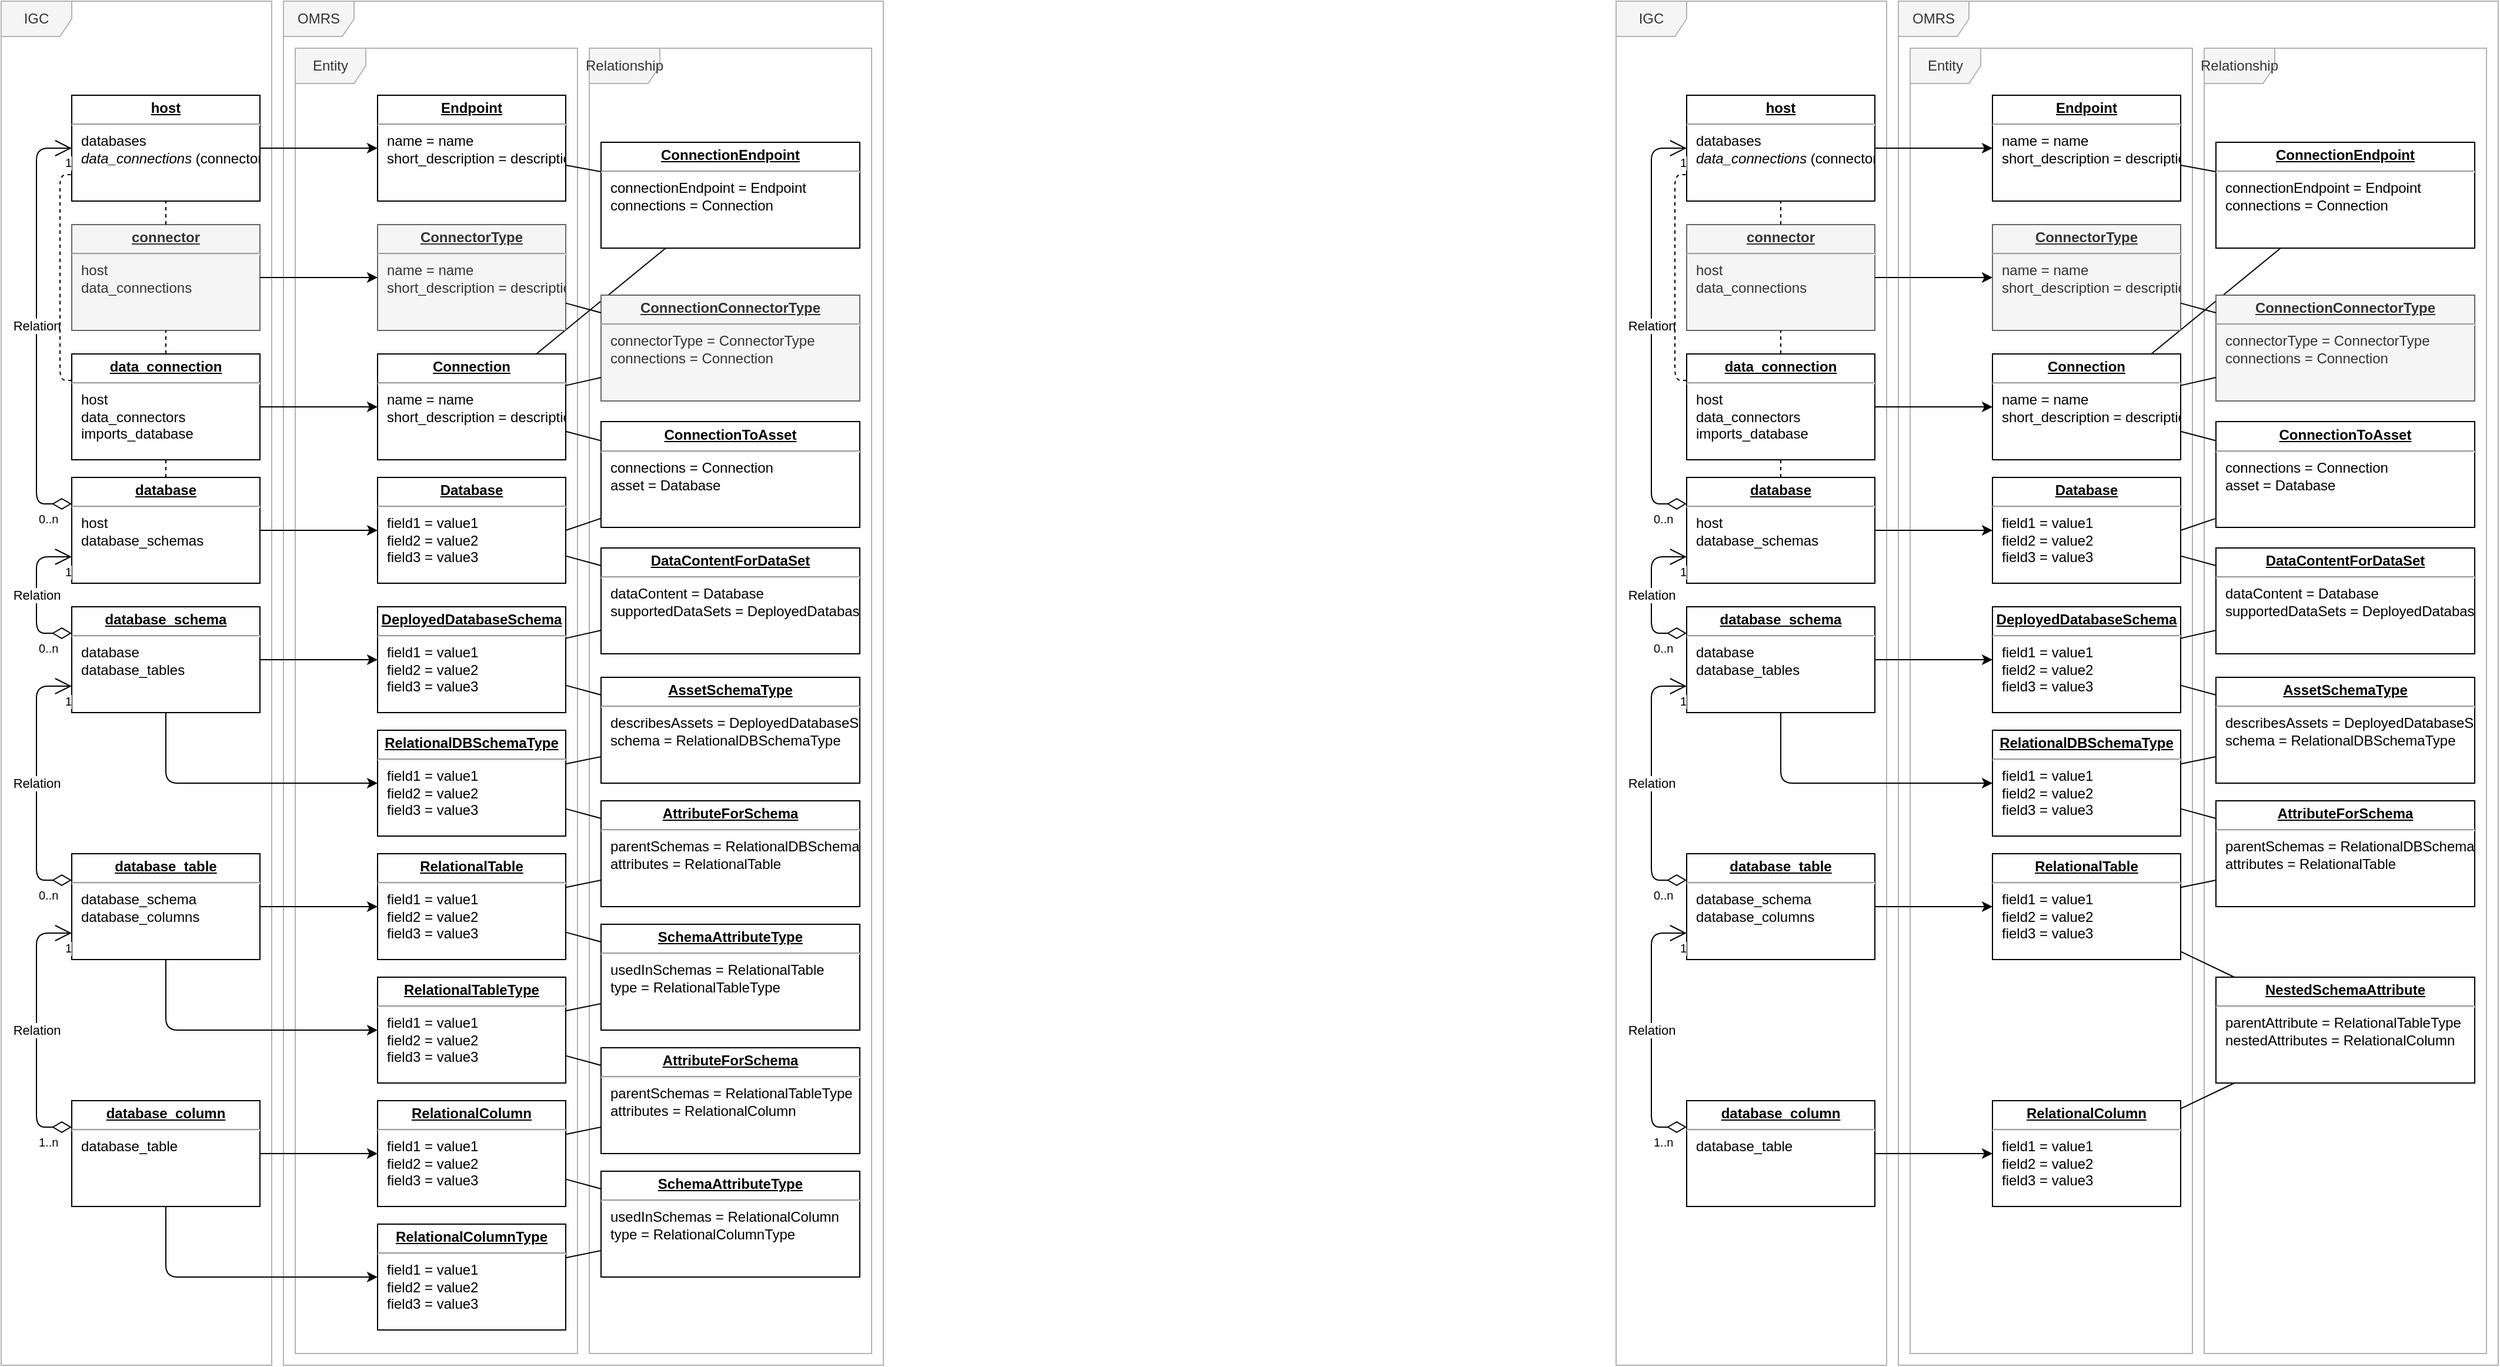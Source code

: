 <mxfile version="11.1.4" type="device"><diagram name="Database" id="929967ad-93f9-6ef4-fab6-5d389245f69c"><mxGraphModel dx="1106" dy="832" grid="1" gridSize="10" guides="1" tooltips="1" connect="1" arrows="1" fold="1" page="1" pageScale="1.5" pageWidth="1169" pageHeight="826" background="none" math="0" shadow="0"><root><mxCell id="0" style=";html=1;"/><mxCell id="1" style=";html=1;" parent="0"/><mxCell id="k0u9p4uRQsGJJzW5BeEc-23" value="OMRS" style="shape=umlFrame;whiteSpace=wrap;html=1;fillColor=#f5f5f5;strokeColor=#B3B3B3;fontColor=#333333;" parent="1" vertex="1"><mxGeometry x="2123" y="40" width="510" height="1160" as="geometry"/></mxCell><mxCell id="k0u9p4uRQsGJJzW5BeEc-21" value="Entity" style="shape=umlFrame;whiteSpace=wrap;html=1;fillColor=#f5f5f5;strokeColor=#B3B3B3;fontColor=#333333;" parent="1" vertex="1"><mxGeometry x="2133" y="80" width="240" height="1110" as="geometry"/></mxCell><mxCell id="k0u9p4uRQsGJJzW5BeEc-22" value="Relationship" style="shape=umlFrame;whiteSpace=wrap;html=1;fillColor=#f5f5f5;strokeColor=#B3B3B3;fontColor=#333333;" parent="1" vertex="1"><mxGeometry x="2383" y="80" width="240" height="1110" as="geometry"/></mxCell><mxCell id="xNC_lf4y0H4LGoJKYRyC-1" value="&lt;p style=&quot;margin: 0px ; margin-top: 4px ; text-align: center ; text-decoration: underline&quot;&gt;&lt;b&gt;Database&lt;/b&gt;&lt;/p&gt;&lt;hr&gt;&lt;p style=&quot;margin: 0px ; margin-left: 8px&quot;&gt;field1 = value1&lt;br&gt;field2 = value2&lt;br&gt;field3 = value3&lt;/p&gt;" style="verticalAlign=top;align=left;overflow=fill;fontSize=12;fontFamily=Helvetica;html=1;" parent="1" vertex="1"><mxGeometry x="830" y="445" width="160" height="90" as="geometry"/></mxCell><mxCell id="xNC_lf4y0H4LGoJKYRyC-2" value="&lt;p style=&quot;margin: 0px ; margin-top: 4px ; text-align: center ; text-decoration: underline&quot;&gt;&lt;b&gt;Endpoint&lt;/b&gt;&lt;/p&gt;&lt;hr&gt;&lt;p style=&quot;margin: 0px ; margin-left: 8px&quot;&gt;name = name&lt;br&gt;short_description = description&lt;br&gt;&lt;/p&gt;" style="verticalAlign=top;align=left;overflow=fill;fontSize=12;fontFamily=Helvetica;html=1;fillColor=#ffffff;strokeColor=#000000;" parent="1" vertex="1"><mxGeometry x="830" y="120" width="160" height="90" as="geometry"/></mxCell><mxCell id="xNC_lf4y0H4LGoJKYRyC-3" value="&lt;p style=&quot;margin: 0px ; margin-top: 4px ; text-align: center ; text-decoration: underline&quot;&gt;&lt;b&gt;host&lt;/b&gt;&lt;/p&gt;&lt;hr&gt;&lt;p style=&quot;margin: 0px ; margin-left: 8px&quot;&gt;databases&lt;/p&gt;&lt;p style=&quot;margin: 0px ; margin-left: 8px&quot;&gt;&lt;i&gt;data_connections&lt;/i&gt; (connectors)&lt;/p&gt;" style="verticalAlign=top;align=left;overflow=fill;fontSize=12;fontFamily=Helvetica;html=1;fillColor=#ffffff;strokeColor=#000000;" parent="1" vertex="1"><mxGeometry x="570" y="120" width="160" height="90" as="geometry"/></mxCell><mxCell id="xNC_lf4y0H4LGoJKYRyC-4" value="&lt;p style=&quot;margin: 0px ; margin-top: 4px ; text-align: center ; text-decoration: underline&quot;&gt;&lt;b&gt;database&lt;/b&gt;&lt;/p&gt;&lt;hr&gt;&lt;p style=&quot;margin: 0px ; margin-left: 8px&quot;&gt;host&lt;br&gt;database_schemas&lt;/p&gt;" style="verticalAlign=top;align=left;overflow=fill;fontSize=12;fontFamily=Helvetica;html=1;" parent="1" vertex="1"><mxGeometry x="570" y="445" width="160" height="90" as="geometry"/></mxCell><mxCell id="xNC_lf4y0H4LGoJKYRyC-5" value="&lt;p style=&quot;margin: 0px ; margin-top: 4px ; text-align: center ; text-decoration: underline&quot;&gt;&lt;b&gt;DeployedDatabaseSchema&lt;/b&gt;&lt;/p&gt;&lt;hr&gt;&lt;p style=&quot;margin: 0px ; margin-left: 8px&quot;&gt;field1 = value1&lt;br&gt;field2 = value2&lt;br&gt;field3 = value3&lt;/p&gt;" style="verticalAlign=top;align=left;overflow=fill;fontSize=12;fontFamily=Helvetica;html=1;" parent="1" vertex="1"><mxGeometry x="830" y="555" width="160" height="90" as="geometry"/></mxCell><mxCell id="xNC_lf4y0H4LGoJKYRyC-6" value="&lt;p style=&quot;margin: 0px ; margin-top: 4px ; text-align: center ; text-decoration: underline&quot;&gt;&lt;b&gt;database_schema&lt;/b&gt;&lt;/p&gt;&lt;hr&gt;&lt;p style=&quot;margin: 0px ; margin-left: 8px&quot;&gt;database&lt;/p&gt;&lt;p style=&quot;margin: 0px ; margin-left: 8px&quot;&gt;database_tables&lt;/p&gt;" style="verticalAlign=top;align=left;overflow=fill;fontSize=12;fontFamily=Helvetica;html=1;" parent="1" vertex="1"><mxGeometry x="570" y="555" width="160" height="90" as="geometry"/></mxCell><mxCell id="xNC_lf4y0H4LGoJKYRyC-7" value="&lt;p style=&quot;margin: 0px ; margin-top: 4px ; text-align: center ; text-decoration: underline&quot;&gt;&lt;b&gt;RelationalTable&lt;/b&gt;&lt;/p&gt;&lt;hr&gt;&lt;p style=&quot;margin: 0px ; margin-left: 8px&quot;&gt;field1 = value1&lt;br&gt;field2 = value2&lt;br&gt;field3 = value3&lt;/p&gt;" style="verticalAlign=top;align=left;overflow=fill;fontSize=12;fontFamily=Helvetica;html=1;" parent="1" vertex="1"><mxGeometry x="830" y="765" width="160" height="90" as="geometry"/></mxCell><mxCell id="xNC_lf4y0H4LGoJKYRyC-8" value="&lt;p style=&quot;margin: 0px ; margin-top: 4px ; text-align: center ; text-decoration: underline&quot;&gt;&lt;b&gt;database_table&lt;/b&gt;&lt;/p&gt;&lt;hr&gt;&lt;p style=&quot;margin: 0px ; margin-left: 8px&quot;&gt;database_schema&lt;/p&gt;&lt;p style=&quot;margin: 0px ; margin-left: 8px&quot;&gt;database_columns&lt;/p&gt;" style="verticalAlign=top;align=left;overflow=fill;fontSize=12;fontFamily=Helvetica;html=1;" parent="1" vertex="1"><mxGeometry x="570" y="765" width="160" height="90" as="geometry"/></mxCell><mxCell id="xNC_lf4y0H4LGoJKYRyC-9" value="&lt;p style=&quot;margin: 0px ; margin-top: 4px ; text-align: center ; text-decoration: underline&quot;&gt;&lt;b&gt;RelationalDBSchemaType&lt;/b&gt;&lt;/p&gt;&lt;hr&gt;&lt;p style=&quot;margin: 0px ; margin-left: 8px&quot;&gt;field1 = value1&lt;br&gt;field2 = value2&lt;br&gt;field3 = value3&lt;/p&gt;" style="verticalAlign=top;align=left;overflow=fill;fontSize=12;fontFamily=Helvetica;html=1;" parent="1" vertex="1"><mxGeometry x="830" y="660" width="160" height="90" as="geometry"/></mxCell><mxCell id="xNC_lf4y0H4LGoJKYRyC-10" value="&lt;p style=&quot;margin: 0px ; margin-top: 4px ; text-align: center ; text-decoration: underline&quot;&gt;&lt;b&gt;RelationalTableType&lt;/b&gt;&lt;/p&gt;&lt;hr&gt;&lt;p style=&quot;margin: 0px ; margin-left: 8px&quot;&gt;field1 = value1&lt;br&gt;field2 = value2&lt;br&gt;field3 = value3&lt;/p&gt;" style="verticalAlign=top;align=left;overflow=fill;fontSize=12;fontFamily=Helvetica;html=1;" parent="1" vertex="1"><mxGeometry x="830" y="870" width="160" height="90" as="geometry"/></mxCell><mxCell id="xNC_lf4y0H4LGoJKYRyC-11" value="&lt;p style=&quot;margin: 0px ; margin-top: 4px ; text-align: center ; text-decoration: underline&quot;&gt;&lt;b&gt;DataContentForDataSet&lt;/b&gt;&lt;/p&gt;&lt;hr&gt;&lt;p style=&quot;margin: 0px ; margin-left: 8px&quot;&gt;dataContent = Database&lt;br&gt;supportedDataSets = DeployedDatabaseSchema&lt;br&gt;&lt;/p&gt;" style="verticalAlign=top;align=left;overflow=fill;fontSize=12;fontFamily=Helvetica;html=1;" parent="1" vertex="1"><mxGeometry x="1020" y="505" width="220" height="90" as="geometry"/></mxCell><mxCell id="xNC_lf4y0H4LGoJKYRyC-12" value="&lt;p style=&quot;margin: 0px ; margin-top: 4px ; text-align: center ; text-decoration: underline&quot;&gt;&lt;b&gt;AssetSchemaType&lt;/b&gt;&lt;/p&gt;&lt;hr&gt;&lt;p style=&quot;margin: 0px ; margin-left: 8px&quot;&gt;describesAssets = DeployedDatabaseSchema&lt;br&gt;schema = RelationalDBSchemaType&lt;br&gt;&lt;/p&gt;" style="verticalAlign=top;align=left;overflow=fill;fontSize=12;fontFamily=Helvetica;html=1;" parent="1" vertex="1"><mxGeometry x="1020" y="615" width="220" height="90" as="geometry"/></mxCell><mxCell id="xNC_lf4y0H4LGoJKYRyC-13" value="&lt;p style=&quot;margin: 0px ; margin-top: 4px ; text-align: center ; text-decoration: underline&quot;&gt;&lt;b&gt;AttributeForSchema&lt;/b&gt;&lt;/p&gt;&lt;hr&gt;&lt;p style=&quot;margin: 0px ; margin-left: 8px&quot;&gt;parentSchemas = RelationalDBSchemaType&lt;br&gt;attributes = RelationalTable&lt;br&gt;&lt;/p&gt;" style="verticalAlign=top;align=left;overflow=fill;fontSize=12;fontFamily=Helvetica;html=1;" parent="1" vertex="1"><mxGeometry x="1020" y="720" width="220" height="90" as="geometry"/></mxCell><mxCell id="xNC_lf4y0H4LGoJKYRyC-14" value="&lt;p style=&quot;margin: 0px ; margin-top: 4px ; text-align: center ; text-decoration: underline&quot;&gt;&lt;b&gt;SchemaAttributeType&lt;/b&gt;&lt;/p&gt;&lt;hr&gt;&lt;p style=&quot;margin: 0px ; margin-left: 8px&quot;&gt;usedInSchemas = RelationalTable&lt;br&gt;type = RelationalTableType&lt;br&gt;&lt;/p&gt;" style="verticalAlign=top;align=left;overflow=fill;fontSize=12;fontFamily=Helvetica;html=1;" parent="1" vertex="1"><mxGeometry x="1020" y="825" width="220" height="90" as="geometry"/></mxCell><mxCell id="xNC_lf4y0H4LGoJKYRyC-15" value="&lt;p style=&quot;margin: 0px ; margin-top: 4px ; text-align: center ; text-decoration: underline&quot;&gt;&lt;b&gt;database_column&lt;/b&gt;&lt;/p&gt;&lt;hr&gt;&lt;p style=&quot;margin: 0px ; margin-left: 8px&quot;&gt;database_table&lt;/p&gt;" style="verticalAlign=top;align=left;overflow=fill;fontSize=12;fontFamily=Helvetica;html=1;" parent="1" vertex="1"><mxGeometry x="570" y="975" width="160" height="90" as="geometry"/></mxCell><mxCell id="xNC_lf4y0H4LGoJKYRyC-16" value="&lt;p style=&quot;margin: 0px ; margin-top: 4px ; text-align: center ; text-decoration: underline&quot;&gt;&lt;b&gt;RelationalColumn&lt;/b&gt;&lt;/p&gt;&lt;hr&gt;&lt;p style=&quot;margin: 0px ; margin-left: 8px&quot;&gt;field1 = value1&lt;br&gt;field2 = value2&lt;br&gt;field3 = value3&lt;/p&gt;" style="verticalAlign=top;align=left;overflow=fill;fontSize=12;fontFamily=Helvetica;html=1;" parent="1" vertex="1"><mxGeometry x="830" y="975" width="160" height="90" as="geometry"/></mxCell><mxCell id="xNC_lf4y0H4LGoJKYRyC-17" value="&lt;p style=&quot;margin: 0px ; margin-top: 4px ; text-align: center ; text-decoration: underline&quot;&gt;&lt;b&gt;RelationalColumnType&lt;/b&gt;&lt;/p&gt;&lt;hr&gt;&lt;p style=&quot;margin: 0px ; margin-left: 8px&quot;&gt;field1 = value1&lt;br&gt;field2 = value2&lt;br&gt;field3 = value3&lt;/p&gt;" style="verticalAlign=top;align=left;overflow=fill;fontSize=12;fontFamily=Helvetica;html=1;" parent="1" vertex="1"><mxGeometry x="830" y="1080" width="160" height="90" as="geometry"/></mxCell><mxCell id="xNC_lf4y0H4LGoJKYRyC-18" value="&lt;p style=&quot;margin: 0px ; margin-top: 4px ; text-align: center ; text-decoration: underline&quot;&gt;&lt;b&gt;SchemaAttributeType&lt;/b&gt;&lt;/p&gt;&lt;hr&gt;&lt;p style=&quot;margin: 0px ; margin-left: 8px&quot;&gt;usedInSchemas = RelationalColumn&lt;br&gt;type = RelationalColumnType&lt;br&gt;&lt;/p&gt;" style="verticalAlign=top;align=left;overflow=fill;fontSize=12;fontFamily=Helvetica;html=1;" parent="1" vertex="1"><mxGeometry x="1020" y="1035" width="220" height="90" as="geometry"/></mxCell><mxCell id="xNC_lf4y0H4LGoJKYRyC-19" value="&lt;p style=&quot;margin: 0px ; margin-top: 4px ; text-align: center ; text-decoration: underline&quot;&gt;&lt;b&gt;AttributeForSchema&lt;/b&gt;&lt;/p&gt;&lt;hr&gt;&lt;p style=&quot;margin: 0px ; margin-left: 8px&quot;&gt;parentSchemas = RelationalTableType&lt;br&gt;attributes = RelationalColumn&lt;br&gt;&lt;/p&gt;" style="verticalAlign=top;align=left;overflow=fill;fontSize=12;fontFamily=Helvetica;html=1;" parent="1" vertex="1"><mxGeometry x="1020" y="930" width="220" height="90" as="geometry"/></mxCell><mxCell id="xNC_lf4y0H4LGoJKYRyC-20" value="IGC" style="shape=umlFrame;whiteSpace=wrap;html=1;fillColor=#f5f5f5;strokeColor=#B3B3B3;fontColor=#333333;" parent="1" vertex="1"><mxGeometry x="510" y="40" width="230" height="1160" as="geometry"/></mxCell><mxCell id="xNC_lf4y0H4LGoJKYRyC-21" value="Entity" style="shape=umlFrame;whiteSpace=wrap;html=1;fillColor=#f5f5f5;strokeColor=#B3B3B3;fontColor=#333333;" parent="1" vertex="1"><mxGeometry x="760" y="80" width="240" height="1110" as="geometry"/></mxCell><mxCell id="xNC_lf4y0H4LGoJKYRyC-22" value="Relationship" style="shape=umlFrame;whiteSpace=wrap;html=1;fillColor=#f5f5f5;strokeColor=#B3B3B3;fontColor=#333333;" parent="1" vertex="1"><mxGeometry x="1010" y="80" width="240" height="1110" as="geometry"/></mxCell><mxCell id="xNC_lf4y0H4LGoJKYRyC-23" value="OMRS" style="shape=umlFrame;whiteSpace=wrap;html=1;fillColor=#f5f5f5;strokeColor=#B3B3B3;fontColor=#333333;" parent="1" vertex="1"><mxGeometry x="750" y="40" width="510" height="1160" as="geometry"/></mxCell><mxCell id="xNC_lf4y0H4LGoJKYRyC-24" value="" style="endArrow=classic;html=1;entryX=0;entryY=0.5;" parent="1" source="xNC_lf4y0H4LGoJKYRyC-3" target="xNC_lf4y0H4LGoJKYRyC-2" edge="1"><mxGeometry width="50" height="50" relative="1" as="geometry"><mxPoint x="360" y="610" as="sourcePoint"/><mxPoint x="410" y="560" as="targetPoint"/></mxGeometry></mxCell><mxCell id="xNC_lf4y0H4LGoJKYRyC-25" value="" style="endArrow=classic;html=1;" parent="1" source="xNC_lf4y0H4LGoJKYRyC-4" target="xNC_lf4y0H4LGoJKYRyC-1" edge="1"><mxGeometry width="50" height="50" relative="1" as="geometry"><mxPoint x="720" y="390" as="sourcePoint"/><mxPoint x="830" y="390" as="targetPoint"/></mxGeometry></mxCell><mxCell id="xNC_lf4y0H4LGoJKYRyC-26" value="" style="endArrow=classic;html=1;" parent="1" source="xNC_lf4y0H4LGoJKYRyC-6" target="xNC_lf4y0H4LGoJKYRyC-5" edge="1"><mxGeometry width="50" height="50" relative="1" as="geometry"><mxPoint x="720" y="500" as="sourcePoint"/><mxPoint x="830" y="500" as="targetPoint"/></mxGeometry></mxCell><mxCell id="xNC_lf4y0H4LGoJKYRyC-27" value="" style="endArrow=classic;html=1;edgeStyle=orthogonalEdgeStyle;exitX=0.5;exitY=1;entryX=0;entryY=0.5;" parent="1" source="xNC_lf4y0H4LGoJKYRyC-6" target="xNC_lf4y0H4LGoJKYRyC-9" edge="1"><mxGeometry width="50" height="50" relative="1" as="geometry"><mxPoint x="720" y="610" as="sourcePoint"/><mxPoint x="830" y="610" as="targetPoint"/></mxGeometry></mxCell><mxCell id="xNC_lf4y0H4LGoJKYRyC-28" value="" style="endArrow=classic;html=1;edgeStyle=orthogonalEdgeStyle;" parent="1" source="xNC_lf4y0H4LGoJKYRyC-8" target="xNC_lf4y0H4LGoJKYRyC-7" edge="1"><mxGeometry width="50" height="50" relative="1" as="geometry"><mxPoint x="640" y="655" as="sourcePoint"/><mxPoint x="830" y="715" as="targetPoint"/></mxGeometry></mxCell><mxCell id="xNC_lf4y0H4LGoJKYRyC-29" value="" style="endArrow=classic;html=1;edgeStyle=orthogonalEdgeStyle;exitX=0.5;exitY=1;entryX=0;entryY=0.5;" parent="1" source="xNC_lf4y0H4LGoJKYRyC-8" target="xNC_lf4y0H4LGoJKYRyC-10" edge="1"><mxGeometry width="50" height="50" relative="1" as="geometry"><mxPoint x="650" y="665" as="sourcePoint"/><mxPoint x="840" y="725" as="targetPoint"/></mxGeometry></mxCell><mxCell id="xNC_lf4y0H4LGoJKYRyC-30" value="" style="endArrow=classic;html=1;edgeStyle=orthogonalEdgeStyle;exitX=0.5;exitY=1;entryX=0;entryY=0.5;" parent="1" source="xNC_lf4y0H4LGoJKYRyC-15" target="xNC_lf4y0H4LGoJKYRyC-17" edge="1"><mxGeometry width="50" height="50" relative="1" as="geometry"><mxPoint x="660" y="675" as="sourcePoint"/><mxPoint x="850" y="735" as="targetPoint"/></mxGeometry></mxCell><mxCell id="xNC_lf4y0H4LGoJKYRyC-31" value="" style="endArrow=classic;html=1;edgeStyle=orthogonalEdgeStyle;" parent="1" source="xNC_lf4y0H4LGoJKYRyC-15" target="xNC_lf4y0H4LGoJKYRyC-16" edge="1"><mxGeometry width="50" height="50" relative="1" as="geometry"><mxPoint x="670" y="685" as="sourcePoint"/><mxPoint x="860" y="745" as="targetPoint"/></mxGeometry></mxCell><mxCell id="xNC_lf4y0H4LGoJKYRyC-32" value="" style="endArrow=none;html=1;" parent="1" source="xNC_lf4y0H4LGoJKYRyC-1" target="xNC_lf4y0H4LGoJKYRyC-11" edge="1"><mxGeometry width="50" height="50" relative="1" as="geometry"><mxPoint x="380" y="690" as="sourcePoint"/><mxPoint x="430" y="640" as="targetPoint"/></mxGeometry></mxCell><mxCell id="xNC_lf4y0H4LGoJKYRyC-33" value="" style="endArrow=none;html=1;" parent="1" source="xNC_lf4y0H4LGoJKYRyC-5" target="xNC_lf4y0H4LGoJKYRyC-11" edge="1"><mxGeometry width="50" height="50" relative="1" as="geometry"><mxPoint x="990" y="521.333" as="sourcePoint"/><mxPoint x="1025" y="530.667" as="targetPoint"/></mxGeometry></mxCell><mxCell id="xNC_lf4y0H4LGoJKYRyC-34" value="" style="endArrow=none;html=1;" parent="1" source="xNC_lf4y0H4LGoJKYRyC-9" target="xNC_lf4y0H4LGoJKYRyC-12" edge="1"><mxGeometry width="50" height="50" relative="1" as="geometry"><mxPoint x="1000" y="531.333" as="sourcePoint"/><mxPoint x="1035" y="540.667" as="targetPoint"/></mxGeometry></mxCell><mxCell id="xNC_lf4y0H4LGoJKYRyC-35" value="" style="endArrow=none;html=1;" parent="1" source="xNC_lf4y0H4LGoJKYRyC-5" target="xNC_lf4y0H4LGoJKYRyC-12" edge="1"><mxGeometry width="50" height="50" relative="1" as="geometry"><mxPoint x="1010" y="541.333" as="sourcePoint"/><mxPoint x="1045" y="550.667" as="targetPoint"/></mxGeometry></mxCell><mxCell id="xNC_lf4y0H4LGoJKYRyC-36" value="" style="endArrow=none;html=1;" parent="1" source="xNC_lf4y0H4LGoJKYRyC-7" target="xNC_lf4y0H4LGoJKYRyC-13" edge="1"><mxGeometry width="50" height="50" relative="1" as="geometry"><mxPoint x="1020" y="551.333" as="sourcePoint"/><mxPoint x="1055" y="560.667" as="targetPoint"/></mxGeometry></mxCell><mxCell id="xNC_lf4y0H4LGoJKYRyC-37" value="" style="endArrow=none;html=1;" parent="1" source="xNC_lf4y0H4LGoJKYRyC-9" target="xNC_lf4y0H4LGoJKYRyC-13" edge="1"><mxGeometry width="50" height="50" relative="1" as="geometry"><mxPoint x="1030" y="561.333" as="sourcePoint"/><mxPoint x="1065" y="570.667" as="targetPoint"/></mxGeometry></mxCell><mxCell id="xNC_lf4y0H4LGoJKYRyC-38" value="" style="endArrow=none;html=1;" parent="1" source="xNC_lf4y0H4LGoJKYRyC-10" target="xNC_lf4y0H4LGoJKYRyC-14" edge="1"><mxGeometry width="50" height="50" relative="1" as="geometry"><mxPoint x="1040" y="571.333" as="sourcePoint"/><mxPoint x="1075" y="580.667" as="targetPoint"/></mxGeometry></mxCell><mxCell id="xNC_lf4y0H4LGoJKYRyC-39" value="" style="endArrow=none;html=1;" parent="1" source="xNC_lf4y0H4LGoJKYRyC-7" target="xNC_lf4y0H4LGoJKYRyC-14" edge="1"><mxGeometry width="50" height="50" relative="1" as="geometry"><mxPoint x="1050" y="581.333" as="sourcePoint"/><mxPoint x="1085" y="590.667" as="targetPoint"/></mxGeometry></mxCell><mxCell id="xNC_lf4y0H4LGoJKYRyC-40" value="" style="endArrow=none;html=1;" parent="1" source="xNC_lf4y0H4LGoJKYRyC-16" target="xNC_lf4y0H4LGoJKYRyC-19" edge="1"><mxGeometry width="50" height="50" relative="1" as="geometry"><mxPoint x="1060" y="591.333" as="sourcePoint"/><mxPoint x="1095" y="600.667" as="targetPoint"/></mxGeometry></mxCell><mxCell id="xNC_lf4y0H4LGoJKYRyC-41" value="" style="endArrow=none;html=1;" parent="1" source="xNC_lf4y0H4LGoJKYRyC-10" target="xNC_lf4y0H4LGoJKYRyC-19" edge="1"><mxGeometry width="50" height="50" relative="1" as="geometry"><mxPoint x="1070" y="601.333" as="sourcePoint"/><mxPoint x="1105" y="610.667" as="targetPoint"/></mxGeometry></mxCell><mxCell id="xNC_lf4y0H4LGoJKYRyC-43" value="" style="endArrow=none;html=1;" parent="1" source="xNC_lf4y0H4LGoJKYRyC-16" target="xNC_lf4y0H4LGoJKYRyC-18" edge="1"><mxGeometry width="50" height="50" relative="1" as="geometry"><mxPoint x="990" y="1014" as="sourcePoint"/><mxPoint x="1025" y="1007" as="targetPoint"/></mxGeometry></mxCell><mxCell id="xNC_lf4y0H4LGoJKYRyC-44" value="" style="endArrow=none;html=1;" parent="1" source="xNC_lf4y0H4LGoJKYRyC-17" target="xNC_lf4y0H4LGoJKYRyC-18" edge="1"><mxGeometry width="50" height="50" relative="1" as="geometry"><mxPoint x="1000" y="1024" as="sourcePoint"/><mxPoint x="1035" y="1017" as="targetPoint"/></mxGeometry></mxCell><mxCell id="xNC_lf4y0H4LGoJKYRyC-51" value="Relation" style="endArrow=open;html=1;endSize=12;startArrow=diamondThin;startSize=14;startFill=0;edgeStyle=orthogonalEdgeStyle;exitX=0;exitY=0.25;entryX=0;entryY=0.5;" parent="1" source="xNC_lf4y0H4LGoJKYRyC-4" target="xNC_lf4y0H4LGoJKYRyC-3" edge="1"><mxGeometry relative="1" as="geometry"><mxPoint x="420" y="440" as="sourcePoint"/><mxPoint x="560" y="303" as="targetPoint"/><Array as="points"><mxPoint x="540" y="468"/><mxPoint x="540" y="165"/></Array></mxGeometry></mxCell><mxCell id="xNC_lf4y0H4LGoJKYRyC-52" value="0..n" style="resizable=0;html=1;align=left;verticalAlign=top;labelBackgroundColor=#ffffff;fontSize=10;" parent="xNC_lf4y0H4LGoJKYRyC-51" connectable="0" vertex="1"><mxGeometry x="-1" relative="1" as="geometry"><mxPoint x="-30" as="offset"/></mxGeometry></mxCell><mxCell id="xNC_lf4y0H4LGoJKYRyC-53" value="1" style="resizable=0;html=1;align=right;verticalAlign=top;labelBackgroundColor=#ffffff;fontSize=10;" parent="xNC_lf4y0H4LGoJKYRyC-51" connectable="0" vertex="1"><mxGeometry x="1" relative="1" as="geometry"/></mxCell><mxCell id="xNC_lf4y0H4LGoJKYRyC-54" value="Relation" style="endArrow=open;html=1;endSize=12;startArrow=diamondThin;startSize=14;startFill=0;edgeStyle=orthogonalEdgeStyle;entryX=0;entryY=0.75;exitX=0;exitY=0.25;" parent="1" source="xNC_lf4y0H4LGoJKYRyC-6" target="xNC_lf4y0H4LGoJKYRyC-4" edge="1"><mxGeometry relative="1" as="geometry"><mxPoint x="440" y="560" as="sourcePoint"/><mxPoint x="600" y="560" as="targetPoint"/><Array as="points"><mxPoint x="540" y="578"/><mxPoint x="540" y="513"/></Array></mxGeometry></mxCell><mxCell id="xNC_lf4y0H4LGoJKYRyC-55" value="0..n" style="resizable=0;html=1;align=left;verticalAlign=top;labelBackgroundColor=#ffffff;fontSize=10;" parent="xNC_lf4y0H4LGoJKYRyC-54" connectable="0" vertex="1"><mxGeometry x="-1" relative="1" as="geometry"><mxPoint x="-30" as="offset"/></mxGeometry></mxCell><mxCell id="xNC_lf4y0H4LGoJKYRyC-56" value="1" style="resizable=0;html=1;align=right;verticalAlign=top;labelBackgroundColor=#ffffff;fontSize=10;" parent="xNC_lf4y0H4LGoJKYRyC-54" connectable="0" vertex="1"><mxGeometry x="1" relative="1" as="geometry"/></mxCell><mxCell id="xNC_lf4y0H4LGoJKYRyC-57" value="Relation" style="endArrow=open;html=1;endSize=12;startArrow=diamondThin;startSize=14;startFill=0;edgeStyle=orthogonalEdgeStyle;entryX=0;entryY=0.75;exitX=0;exitY=0.25;" parent="1" source="xNC_lf4y0H4LGoJKYRyC-8" target="xNC_lf4y0H4LGoJKYRyC-6" edge="1"><mxGeometry relative="1" as="geometry"><mxPoint x="530" y="710" as="sourcePoint"/><mxPoint x="690" y="710" as="targetPoint"/><Array as="points"><mxPoint x="540" y="788"/><mxPoint x="540" y="623"/></Array></mxGeometry></mxCell><mxCell id="xNC_lf4y0H4LGoJKYRyC-58" value="0..n" style="resizable=0;html=1;align=left;verticalAlign=top;labelBackgroundColor=#ffffff;fontSize=10;" parent="xNC_lf4y0H4LGoJKYRyC-57" connectable="0" vertex="1"><mxGeometry x="-1" relative="1" as="geometry"><mxPoint x="-30" as="offset"/></mxGeometry></mxCell><mxCell id="xNC_lf4y0H4LGoJKYRyC-59" value="1" style="resizable=0;html=1;align=right;verticalAlign=top;labelBackgroundColor=#ffffff;fontSize=10;" parent="xNC_lf4y0H4LGoJKYRyC-57" connectable="0" vertex="1"><mxGeometry x="1" relative="1" as="geometry"/></mxCell><mxCell id="xNC_lf4y0H4LGoJKYRyC-60" value="Relation" style="endArrow=open;html=1;endSize=12;startArrow=diamondThin;startSize=14;startFill=0;edgeStyle=orthogonalEdgeStyle;entryX=0;entryY=0.75;exitX=0;exitY=0.25;" parent="1" source="xNC_lf4y0H4LGoJKYRyC-15" target="xNC_lf4y0H4LGoJKYRyC-8" edge="1"><mxGeometry relative="1" as="geometry"><mxPoint x="410" y="880" as="sourcePoint"/><mxPoint x="570" y="880" as="targetPoint"/><Array as="points"><mxPoint x="540" y="998"/><mxPoint x="540" y="833"/></Array></mxGeometry></mxCell><mxCell id="xNC_lf4y0H4LGoJKYRyC-61" value="1..n" style="resizable=0;html=1;align=left;verticalAlign=top;labelBackgroundColor=#ffffff;fontSize=10;" parent="xNC_lf4y0H4LGoJKYRyC-60" connectable="0" vertex="1"><mxGeometry x="-1" relative="1" as="geometry"><mxPoint x="-30" as="offset"/></mxGeometry></mxCell><mxCell id="xNC_lf4y0H4LGoJKYRyC-62" value="1" style="resizable=0;html=1;align=right;verticalAlign=top;labelBackgroundColor=#ffffff;fontSize=10;" parent="xNC_lf4y0H4LGoJKYRyC-60" connectable="0" vertex="1"><mxGeometry x="1" relative="1" as="geometry"/></mxCell><mxCell id="4cgFpOTVBfvqge7T3euS-1" value="&lt;p style=&quot;margin: 0px ; margin-top: 4px ; text-align: center ; text-decoration: underline&quot;&gt;&lt;b&gt;ConnectionEndpoint&lt;/b&gt;&lt;/p&gt;&lt;hr&gt;&lt;p style=&quot;margin: 0px ; margin-left: 8px&quot;&gt;connectionEndpoint = Endpoint&lt;/p&gt;&lt;p style=&quot;margin: 0px ; margin-left: 8px&quot;&gt;connections = Connection&lt;br&gt;&lt;/p&gt;" style="verticalAlign=top;align=left;overflow=fill;fontSize=12;fontFamily=Helvetica;html=1;fillColor=#ffffff;strokeColor=#000000;" parent="1" vertex="1"><mxGeometry x="1020" y="160" width="220" height="90" as="geometry"/></mxCell><mxCell id="4cgFpOTVBfvqge7T3euS-2" value="&lt;p style=&quot;margin: 0px ; margin-top: 4px ; text-align: center ; text-decoration: underline&quot;&gt;&lt;b&gt;Connection&lt;/b&gt;&lt;/p&gt;&lt;hr&gt;&lt;p style=&quot;margin: 0px ; margin-left: 8px&quot;&gt;name = name&lt;br&gt;short_description = description&lt;br&gt;&lt;/p&gt;" style="verticalAlign=top;align=left;overflow=fill;fontSize=12;fontFamily=Helvetica;html=1;fillColor=#ffffff;strokeColor=#000000;" parent="1" vertex="1"><mxGeometry x="830" y="340" width="160" height="90" as="geometry"/></mxCell><mxCell id="4cgFpOTVBfvqge7T3euS-3" value="&lt;p style=&quot;margin: 0px ; margin-top: 4px ; text-align: center ; text-decoration: underline&quot;&gt;&lt;b&gt;ConnectionToAsset&lt;/b&gt;&lt;/p&gt;&lt;hr&gt;&lt;p style=&quot;margin: 0px ; margin-left: 8px&quot;&gt;connections = Connection&lt;/p&gt;&lt;p style=&quot;margin: 0px ; margin-left: 8px&quot;&gt;asset = Database&lt;br&gt;&lt;/p&gt;" style="verticalAlign=top;align=left;overflow=fill;fontSize=12;fontFamily=Helvetica;html=1;fillColor=#ffffff;strokeColor=#000000;" parent="1" vertex="1"><mxGeometry x="1020" y="397.5" width="220" height="90" as="geometry"/></mxCell><mxCell id="4cgFpOTVBfvqge7T3euS-4" value="" style="endArrow=none;html=1;exitX=1;exitY=0.5;" parent="1" source="xNC_lf4y0H4LGoJKYRyC-1" target="4cgFpOTVBfvqge7T3euS-3" edge="1"><mxGeometry width="50" height="50" relative="1" as="geometry"><mxPoint x="1000" y="521.818" as="sourcePoint"/><mxPoint x="1030" y="530" as="targetPoint"/></mxGeometry></mxCell><mxCell id="4cgFpOTVBfvqge7T3euS-5" value="" style="endArrow=none;html=1;" parent="1" source="4cgFpOTVBfvqge7T3euS-2" target="4cgFpOTVBfvqge7T3euS-3" edge="1"><mxGeometry width="50" height="50" relative="1" as="geometry"><mxPoint x="1010" y="531.818" as="sourcePoint"/><mxPoint x="1040" y="540" as="targetPoint"/></mxGeometry></mxCell><mxCell id="4cgFpOTVBfvqge7T3euS-6" value="" style="endArrow=none;html=1;" parent="1" source="4cgFpOTVBfvqge7T3euS-2" target="4cgFpOTVBfvqge7T3euS-1" edge="1"><mxGeometry width="50" height="50" relative="1" as="geometry"><mxPoint x="1000" y="415.909" as="sourcePoint"/><mxPoint x="1030" y="423.75" as="targetPoint"/></mxGeometry></mxCell><mxCell id="4cgFpOTVBfvqge7T3euS-7" value="" style="endArrow=none;html=1;" parent="1" source="xNC_lf4y0H4LGoJKYRyC-2" target="4cgFpOTVBfvqge7T3euS-1" edge="1"><mxGeometry width="50" height="50" relative="1" as="geometry"><mxPoint x="1010" y="425.909" as="sourcePoint"/><mxPoint x="1040" y="433.75" as="targetPoint"/></mxGeometry></mxCell><mxCell id="4cgFpOTVBfvqge7T3euS-8" value="&lt;p style=&quot;margin: 0px ; margin-top: 4px ; text-align: center ; text-decoration: underline&quot;&gt;&lt;b&gt;data_connection&lt;/b&gt;&lt;/p&gt;&lt;hr&gt;&lt;p style=&quot;margin: 0px ; margin-left: 8px&quot;&gt;host&lt;/p&gt;&lt;p style=&quot;margin: 0px ; margin-left: 8px&quot;&gt;data_connectors&lt;/p&gt;&lt;p style=&quot;margin: 0px ; margin-left: 8px&quot;&gt;imports_database&lt;/p&gt;" style="verticalAlign=top;align=left;overflow=fill;fontSize=12;fontFamily=Helvetica;html=1;fillColor=#ffffff;strokeColor=#000000;" parent="1" vertex="1"><mxGeometry x="570" y="340" width="160" height="90" as="geometry"/></mxCell><mxCell id="4cgFpOTVBfvqge7T3euS-9" value="" style="endArrow=classic;html=1;" parent="1" source="4cgFpOTVBfvqge7T3euS-8" target="4cgFpOTVBfvqge7T3euS-2" edge="1"><mxGeometry width="50" height="50" relative="1" as="geometry"><mxPoint x="740" y="290" as="sourcePoint"/><mxPoint x="840" y="290" as="targetPoint"/></mxGeometry></mxCell><mxCell id="4cgFpOTVBfvqge7T3euS-10" value="" style="endArrow=none;dashed=1;html=1;" parent="1" source="xNC_lf4y0H4LGoJKYRyC-4" target="4cgFpOTVBfvqge7T3euS-8" edge="1"><mxGeometry width="50" height="50" relative="1" as="geometry"><mxPoint x="400" y="410" as="sourcePoint"/><mxPoint x="450" y="360" as="targetPoint"/></mxGeometry></mxCell><mxCell id="4cgFpOTVBfvqge7T3euS-12" value="&lt;p style=&quot;margin: 0px ; margin-top: 4px ; text-align: center ; text-decoration: underline&quot;&gt;&lt;b&gt;connector&lt;/b&gt;&lt;/p&gt;&lt;hr&gt;&lt;p style=&quot;margin: 0px ; margin-left: 8px&quot;&gt;host&lt;/p&gt;&lt;p style=&quot;margin: 0px ; margin-left: 8px&quot;&gt;data_connections&lt;/p&gt;" style="verticalAlign=top;align=left;overflow=fill;fontSize=12;fontFamily=Helvetica;html=1;fillColor=#f5f5f5;strokeColor=#666666;fontColor=#333333;" parent="1" vertex="1"><mxGeometry x="570" y="230" width="160" height="90" as="geometry"/></mxCell><mxCell id="4cgFpOTVBfvqge7T3euS-13" value="&lt;p style=&quot;margin: 0px ; margin-top: 4px ; text-align: center ; text-decoration: underline&quot;&gt;&lt;b&gt;ConnectorType&lt;/b&gt;&lt;/p&gt;&lt;hr&gt;&lt;p style=&quot;margin: 0px ; margin-left: 8px&quot;&gt;name = name&lt;br&gt;short_description = description&lt;br&gt;&lt;/p&gt;" style="verticalAlign=top;align=left;overflow=fill;fontSize=12;fontFamily=Helvetica;html=1;fillColor=#f5f5f5;strokeColor=#666666;fontColor=#333333;" parent="1" vertex="1"><mxGeometry x="830" y="230" width="160" height="90" as="geometry"/></mxCell><mxCell id="4cgFpOTVBfvqge7T3euS-14" value="&lt;p style=&quot;margin: 0px ; margin-top: 4px ; text-align: center ; text-decoration: underline&quot;&gt;&lt;b&gt;ConnectionConnectorType&lt;/b&gt;&lt;/p&gt;&lt;hr&gt;&lt;p style=&quot;margin: 0px ; margin-left: 8px&quot;&gt;connectorType = ConnectorType&lt;/p&gt;&lt;p style=&quot;margin: 0px ; margin-left: 8px&quot;&gt;connections = Connection&lt;br&gt;&lt;/p&gt;" style="verticalAlign=top;align=left;overflow=fill;fontSize=12;fontFamily=Helvetica;html=1;fillColor=#f5f5f5;strokeColor=#666666;fontColor=#333333;" parent="1" vertex="1"><mxGeometry x="1020" y="290" width="220" height="90" as="geometry"/></mxCell><mxCell id="4cgFpOTVBfvqge7T3euS-16" value="" style="endArrow=classic;html=1;entryX=0;entryY=0.5;exitX=1;exitY=0.5;" parent="1" source="4cgFpOTVBfvqge7T3euS-12" target="4cgFpOTVBfvqge7T3euS-13" edge="1"><mxGeometry width="50" height="50" relative="1" as="geometry"><mxPoint x="740" y="175" as="sourcePoint"/><mxPoint x="840" y="175" as="targetPoint"/></mxGeometry></mxCell><mxCell id="4cgFpOTVBfvqge7T3euS-17" value="" style="endArrow=none;dashed=1;html=1;" parent="1" source="4cgFpOTVBfvqge7T3euS-12" target="xNC_lf4y0H4LGoJKYRyC-3" edge="1"><mxGeometry width="50" height="50" relative="1" as="geometry"><mxPoint x="660" y="350" as="sourcePoint"/><mxPoint x="660" y="220" as="targetPoint"/></mxGeometry></mxCell><mxCell id="4cgFpOTVBfvqge7T3euS-18" value="" style="endArrow=none;dashed=1;html=1;" parent="1" source="4cgFpOTVBfvqge7T3euS-8" target="4cgFpOTVBfvqge7T3euS-12" edge="1"><mxGeometry width="50" height="50" relative="1" as="geometry"><mxPoint x="670" y="360" as="sourcePoint"/><mxPoint x="670" y="230" as="targetPoint"/></mxGeometry></mxCell><mxCell id="4cgFpOTVBfvqge7T3euS-19" value="" style="endArrow=none;dashed=1;html=1;exitX=0;exitY=0.25;entryX=0;entryY=0.75;edgeStyle=orthogonalEdgeStyle;" parent="1" source="4cgFpOTVBfvqge7T3euS-8" target="xNC_lf4y0H4LGoJKYRyC-3" edge="1"><mxGeometry width="50" height="50" relative="1" as="geometry"><mxPoint x="680" y="370" as="sourcePoint"/><mxPoint x="680" y="240" as="targetPoint"/></mxGeometry></mxCell><mxCell id="4cgFpOTVBfvqge7T3euS-20" value="" style="endArrow=none;html=1;" parent="1" source="4cgFpOTVBfvqge7T3euS-13" target="4cgFpOTVBfvqge7T3euS-14" edge="1"><mxGeometry width="50" height="50" relative="1" as="geometry"><mxPoint x="1000" y="189.545" as="sourcePoint"/><mxPoint x="1030" y="195" as="targetPoint"/></mxGeometry></mxCell><mxCell id="4cgFpOTVBfvqge7T3euS-21" value="" style="endArrow=none;html=1;" parent="1" source="4cgFpOTVBfvqge7T3euS-2" target="4cgFpOTVBfvqge7T3euS-14" edge="1"><mxGeometry width="50" height="50" relative="1" as="geometry"><mxPoint x="1010" y="199.545" as="sourcePoint"/><mxPoint x="1040" y="205" as="targetPoint"/></mxGeometry></mxCell><mxCell id="k0u9p4uRQsGJJzW5BeEc-1" value="&lt;p style=&quot;margin: 0px ; margin-top: 4px ; text-align: center ; text-decoration: underline&quot;&gt;&lt;b&gt;Database&lt;/b&gt;&lt;/p&gt;&lt;hr&gt;&lt;p style=&quot;margin: 0px ; margin-left: 8px&quot;&gt;field1 = value1&lt;br&gt;field2 = value2&lt;br&gt;field3 = value3&lt;/p&gt;" style="verticalAlign=top;align=left;overflow=fill;fontSize=12;fontFamily=Helvetica;html=1;" parent="1" vertex="1"><mxGeometry x="2203" y="445" width="160" height="90" as="geometry"/></mxCell><mxCell id="k0u9p4uRQsGJJzW5BeEc-2" value="&lt;p style=&quot;margin: 0px ; margin-top: 4px ; text-align: center ; text-decoration: underline&quot;&gt;&lt;b&gt;Endpoint&lt;/b&gt;&lt;/p&gt;&lt;hr&gt;&lt;p style=&quot;margin: 0px ; margin-left: 8px&quot;&gt;name = name&lt;br&gt;short_description = description&lt;br&gt;&lt;/p&gt;" style="verticalAlign=top;align=left;overflow=fill;fontSize=12;fontFamily=Helvetica;html=1;fillColor=#ffffff;strokeColor=#000000;" parent="1" vertex="1"><mxGeometry x="2203" y="120" width="160" height="90" as="geometry"/></mxCell><mxCell id="k0u9p4uRQsGJJzW5BeEc-3" value="&lt;p style=&quot;margin: 0px ; margin-top: 4px ; text-align: center ; text-decoration: underline&quot;&gt;&lt;b&gt;host&lt;/b&gt;&lt;/p&gt;&lt;hr&gt;&lt;p style=&quot;margin: 0px ; margin-left: 8px&quot;&gt;databases&lt;/p&gt;&lt;p style=&quot;margin: 0px ; margin-left: 8px&quot;&gt;&lt;i&gt;data_connections&lt;/i&gt; (connectors)&lt;/p&gt;" style="verticalAlign=top;align=left;overflow=fill;fontSize=12;fontFamily=Helvetica;html=1;fillColor=#ffffff;strokeColor=#000000;" parent="1" vertex="1"><mxGeometry x="1943" y="120" width="160" height="90" as="geometry"/></mxCell><mxCell id="k0u9p4uRQsGJJzW5BeEc-4" value="&lt;p style=&quot;margin: 0px ; margin-top: 4px ; text-align: center ; text-decoration: underline&quot;&gt;&lt;b&gt;database&lt;/b&gt;&lt;/p&gt;&lt;hr&gt;&lt;p style=&quot;margin: 0px ; margin-left: 8px&quot;&gt;host&lt;br&gt;database_schemas&lt;/p&gt;" style="verticalAlign=top;align=left;overflow=fill;fontSize=12;fontFamily=Helvetica;html=1;" parent="1" vertex="1"><mxGeometry x="1943" y="445" width="160" height="90" as="geometry"/></mxCell><mxCell id="k0u9p4uRQsGJJzW5BeEc-5" value="&lt;p style=&quot;margin: 0px ; margin-top: 4px ; text-align: center ; text-decoration: underline&quot;&gt;&lt;b&gt;DeployedDatabaseSchema&lt;/b&gt;&lt;/p&gt;&lt;hr&gt;&lt;p style=&quot;margin: 0px ; margin-left: 8px&quot;&gt;field1 = value1&lt;br&gt;field2 = value2&lt;br&gt;field3 = value3&lt;/p&gt;" style="verticalAlign=top;align=left;overflow=fill;fontSize=12;fontFamily=Helvetica;html=1;" parent="1" vertex="1"><mxGeometry x="2203" y="555" width="160" height="90" as="geometry"/></mxCell><mxCell id="k0u9p4uRQsGJJzW5BeEc-6" value="&lt;p style=&quot;margin: 0px ; margin-top: 4px ; text-align: center ; text-decoration: underline&quot;&gt;&lt;b&gt;database_schema&lt;/b&gt;&lt;/p&gt;&lt;hr&gt;&lt;p style=&quot;margin: 0px ; margin-left: 8px&quot;&gt;database&lt;/p&gt;&lt;p style=&quot;margin: 0px ; margin-left: 8px&quot;&gt;database_tables&lt;/p&gt;" style="verticalAlign=top;align=left;overflow=fill;fontSize=12;fontFamily=Helvetica;html=1;" parent="1" vertex="1"><mxGeometry x="1943" y="555" width="160" height="90" as="geometry"/></mxCell><mxCell id="k0u9p4uRQsGJJzW5BeEc-7" value="&lt;p style=&quot;margin: 0px ; margin-top: 4px ; text-align: center ; text-decoration: underline&quot;&gt;&lt;b&gt;RelationalTable&lt;/b&gt;&lt;/p&gt;&lt;hr&gt;&lt;p style=&quot;margin: 0px ; margin-left: 8px&quot;&gt;field1 = value1&lt;br&gt;field2 = value2&lt;br&gt;field3 = value3&lt;/p&gt;" style="verticalAlign=top;align=left;overflow=fill;fontSize=12;fontFamily=Helvetica;html=1;" parent="1" vertex="1"><mxGeometry x="2203" y="765" width="160" height="90" as="geometry"/></mxCell><mxCell id="k0u9p4uRQsGJJzW5BeEc-8" value="&lt;p style=&quot;margin: 0px ; margin-top: 4px ; text-align: center ; text-decoration: underline&quot;&gt;&lt;b&gt;database_table&lt;/b&gt;&lt;/p&gt;&lt;hr&gt;&lt;p style=&quot;margin: 0px ; margin-left: 8px&quot;&gt;database_schema&lt;/p&gt;&lt;p style=&quot;margin: 0px ; margin-left: 8px&quot;&gt;database_columns&lt;/p&gt;" style="verticalAlign=top;align=left;overflow=fill;fontSize=12;fontFamily=Helvetica;html=1;" parent="1" vertex="1"><mxGeometry x="1943" y="765" width="160" height="90" as="geometry"/></mxCell><mxCell id="k0u9p4uRQsGJJzW5BeEc-9" value="&lt;p style=&quot;margin: 0px ; margin-top: 4px ; text-align: center ; text-decoration: underline&quot;&gt;&lt;b&gt;RelationalDBSchemaType&lt;/b&gt;&lt;/p&gt;&lt;hr&gt;&lt;p style=&quot;margin: 0px ; margin-left: 8px&quot;&gt;field1 = value1&lt;br&gt;field2 = value2&lt;br&gt;field3 = value3&lt;/p&gt;" style="verticalAlign=top;align=left;overflow=fill;fontSize=12;fontFamily=Helvetica;html=1;" parent="1" vertex="1"><mxGeometry x="2203" y="660" width="160" height="90" as="geometry"/></mxCell><mxCell id="k0u9p4uRQsGJJzW5BeEc-11" value="&lt;p style=&quot;margin: 0px ; margin-top: 4px ; text-align: center ; text-decoration: underline&quot;&gt;&lt;b&gt;DataContentForDataSet&lt;/b&gt;&lt;/p&gt;&lt;hr&gt;&lt;p style=&quot;margin: 0px ; margin-left: 8px&quot;&gt;dataContent = Database&lt;br&gt;supportedDataSets = DeployedDatabaseSchema&lt;br&gt;&lt;/p&gt;" style="verticalAlign=top;align=left;overflow=fill;fontSize=12;fontFamily=Helvetica;html=1;" parent="1" vertex="1"><mxGeometry x="2393" y="505" width="220" height="90" as="geometry"/></mxCell><mxCell id="k0u9p4uRQsGJJzW5BeEc-12" value="&lt;p style=&quot;margin: 0px ; margin-top: 4px ; text-align: center ; text-decoration: underline&quot;&gt;&lt;b&gt;AssetSchemaType&lt;/b&gt;&lt;/p&gt;&lt;hr&gt;&lt;p style=&quot;margin: 0px ; margin-left: 8px&quot;&gt;describesAssets = DeployedDatabaseSchema&lt;br&gt;schema = RelationalDBSchemaType&lt;br&gt;&lt;/p&gt;" style="verticalAlign=top;align=left;overflow=fill;fontSize=12;fontFamily=Helvetica;html=1;" parent="1" vertex="1"><mxGeometry x="2393" y="615" width="220" height="90" as="geometry"/></mxCell><mxCell id="k0u9p4uRQsGJJzW5BeEc-13" value="&lt;p style=&quot;margin: 0px ; margin-top: 4px ; text-align: center ; text-decoration: underline&quot;&gt;&lt;b&gt;AttributeForSchema&lt;/b&gt;&lt;/p&gt;&lt;hr&gt;&lt;p style=&quot;margin: 0px ; margin-left: 8px&quot;&gt;parentSchemas = RelationalDBSchemaType&lt;br&gt;attributes = RelationalTable&lt;br&gt;&lt;/p&gt;" style="verticalAlign=top;align=left;overflow=fill;fontSize=12;fontFamily=Helvetica;html=1;" parent="1" vertex="1"><mxGeometry x="2393" y="720" width="220" height="90" as="geometry"/></mxCell><mxCell id="k0u9p4uRQsGJJzW5BeEc-15" value="&lt;p style=&quot;margin: 0px ; margin-top: 4px ; text-align: center ; text-decoration: underline&quot;&gt;&lt;b&gt;database_column&lt;/b&gt;&lt;/p&gt;&lt;hr&gt;&lt;p style=&quot;margin: 0px ; margin-left: 8px&quot;&gt;database_table&lt;/p&gt;" style="verticalAlign=top;align=left;overflow=fill;fontSize=12;fontFamily=Helvetica;html=1;" parent="1" vertex="1"><mxGeometry x="1943" y="975" width="160" height="90" as="geometry"/></mxCell><mxCell id="k0u9p4uRQsGJJzW5BeEc-16" value="&lt;p style=&quot;margin: 0px ; margin-top: 4px ; text-align: center ; text-decoration: underline&quot;&gt;&lt;b&gt;RelationalColumn&lt;/b&gt;&lt;/p&gt;&lt;hr&gt;&lt;p style=&quot;margin: 0px ; margin-left: 8px&quot;&gt;field1 = value1&lt;br&gt;field2 = value2&lt;br&gt;field3 = value3&lt;/p&gt;" style="verticalAlign=top;align=left;overflow=fill;fontSize=12;fontFamily=Helvetica;html=1;" parent="1" vertex="1"><mxGeometry x="2203" y="975" width="160" height="90" as="geometry"/></mxCell><mxCell id="k0u9p4uRQsGJJzW5BeEc-19" value="&lt;p style=&quot;margin: 0px ; margin-top: 4px ; text-align: center ; text-decoration: underline&quot;&gt;&lt;b&gt;NestedSchemaAttribute&lt;/b&gt;&lt;/p&gt;&lt;hr&gt;&lt;p style=&quot;margin: 0px ; margin-left: 8px&quot;&gt;parentAttribute = RelationalTableType&lt;br&gt;nestedAttributes = RelationalColumn&lt;br&gt;&lt;/p&gt;" style="verticalAlign=top;align=left;overflow=fill;fontSize=12;fontFamily=Helvetica;html=1;" parent="1" vertex="1"><mxGeometry x="2393" y="870" width="220" height="90" as="geometry"/></mxCell><mxCell id="k0u9p4uRQsGJJzW5BeEc-20" value="IGC" style="shape=umlFrame;whiteSpace=wrap;html=1;fillColor=#f5f5f5;strokeColor=#B3B3B3;fontColor=#333333;" parent="1" vertex="1"><mxGeometry x="1883" y="40" width="230" height="1160" as="geometry"/></mxCell><mxCell id="k0u9p4uRQsGJJzW5BeEc-24" value="" style="endArrow=classic;html=1;entryX=0;entryY=0.5;" parent="1" source="k0u9p4uRQsGJJzW5BeEc-3" target="k0u9p4uRQsGJJzW5BeEc-2" edge="1"><mxGeometry width="50" height="50" relative="1" as="geometry"><mxPoint x="1733" y="610" as="sourcePoint"/><mxPoint x="1783" y="560" as="targetPoint"/></mxGeometry></mxCell><mxCell id="k0u9p4uRQsGJJzW5BeEc-25" value="" style="endArrow=classic;html=1;" parent="1" source="k0u9p4uRQsGJJzW5BeEc-4" target="k0u9p4uRQsGJJzW5BeEc-1" edge="1"><mxGeometry width="50" height="50" relative="1" as="geometry"><mxPoint x="2093" y="390" as="sourcePoint"/><mxPoint x="2203" y="390" as="targetPoint"/></mxGeometry></mxCell><mxCell id="k0u9p4uRQsGJJzW5BeEc-26" value="" style="endArrow=classic;html=1;" parent="1" source="k0u9p4uRQsGJJzW5BeEc-6" target="k0u9p4uRQsGJJzW5BeEc-5" edge="1"><mxGeometry width="50" height="50" relative="1" as="geometry"><mxPoint x="2093" y="500" as="sourcePoint"/><mxPoint x="2203" y="500" as="targetPoint"/></mxGeometry></mxCell><mxCell id="k0u9p4uRQsGJJzW5BeEc-27" value="" style="endArrow=classic;html=1;edgeStyle=orthogonalEdgeStyle;exitX=0.5;exitY=1;entryX=0;entryY=0.5;" parent="1" source="k0u9p4uRQsGJJzW5BeEc-6" target="k0u9p4uRQsGJJzW5BeEc-9" edge="1"><mxGeometry width="50" height="50" relative="1" as="geometry"><mxPoint x="2093" y="610" as="sourcePoint"/><mxPoint x="2203" y="610" as="targetPoint"/></mxGeometry></mxCell><mxCell id="k0u9p4uRQsGJJzW5BeEc-28" value="" style="endArrow=classic;html=1;edgeStyle=orthogonalEdgeStyle;" parent="1" source="k0u9p4uRQsGJJzW5BeEc-8" target="k0u9p4uRQsGJJzW5BeEc-7" edge="1"><mxGeometry width="50" height="50" relative="1" as="geometry"><mxPoint x="2013" y="655" as="sourcePoint"/><mxPoint x="2203" y="715" as="targetPoint"/></mxGeometry></mxCell><mxCell id="k0u9p4uRQsGJJzW5BeEc-31" value="" style="endArrow=classic;html=1;edgeStyle=orthogonalEdgeStyle;" parent="1" source="k0u9p4uRQsGJJzW5BeEc-15" target="k0u9p4uRQsGJJzW5BeEc-16" edge="1"><mxGeometry width="50" height="50" relative="1" as="geometry"><mxPoint x="2043" y="685" as="sourcePoint"/><mxPoint x="2233" y="745" as="targetPoint"/></mxGeometry></mxCell><mxCell id="k0u9p4uRQsGJJzW5BeEc-32" value="" style="endArrow=none;html=1;" parent="1" source="k0u9p4uRQsGJJzW5BeEc-1" target="k0u9p4uRQsGJJzW5BeEc-11" edge="1"><mxGeometry width="50" height="50" relative="1" as="geometry"><mxPoint x="1753" y="690" as="sourcePoint"/><mxPoint x="1803" y="640" as="targetPoint"/></mxGeometry></mxCell><mxCell id="k0u9p4uRQsGJJzW5BeEc-33" value="" style="endArrow=none;html=1;" parent="1" source="k0u9p4uRQsGJJzW5BeEc-5" target="k0u9p4uRQsGJJzW5BeEc-11" edge="1"><mxGeometry width="50" height="50" relative="1" as="geometry"><mxPoint x="2363" y="521.333" as="sourcePoint"/><mxPoint x="2398" y="530.667" as="targetPoint"/></mxGeometry></mxCell><mxCell id="k0u9p4uRQsGJJzW5BeEc-34" value="" style="endArrow=none;html=1;" parent="1" source="k0u9p4uRQsGJJzW5BeEc-9" target="k0u9p4uRQsGJJzW5BeEc-12" edge="1"><mxGeometry width="50" height="50" relative="1" as="geometry"><mxPoint x="2373" y="531.333" as="sourcePoint"/><mxPoint x="2408" y="540.667" as="targetPoint"/></mxGeometry></mxCell><mxCell id="k0u9p4uRQsGJJzW5BeEc-35" value="" style="endArrow=none;html=1;" parent="1" source="k0u9p4uRQsGJJzW5BeEc-5" target="k0u9p4uRQsGJJzW5BeEc-12" edge="1"><mxGeometry width="50" height="50" relative="1" as="geometry"><mxPoint x="2383" y="541.333" as="sourcePoint"/><mxPoint x="2418" y="550.667" as="targetPoint"/></mxGeometry></mxCell><mxCell id="k0u9p4uRQsGJJzW5BeEc-36" value="" style="endArrow=none;html=1;" parent="1" source="k0u9p4uRQsGJJzW5BeEc-7" target="k0u9p4uRQsGJJzW5BeEc-13" edge="1"><mxGeometry width="50" height="50" relative="1" as="geometry"><mxPoint x="2393" y="551.333" as="sourcePoint"/><mxPoint x="2428" y="560.667" as="targetPoint"/></mxGeometry></mxCell><mxCell id="k0u9p4uRQsGJJzW5BeEc-37" value="" style="endArrow=none;html=1;" parent="1" source="k0u9p4uRQsGJJzW5BeEc-9" target="k0u9p4uRQsGJJzW5BeEc-13" edge="1"><mxGeometry width="50" height="50" relative="1" as="geometry"><mxPoint x="2403" y="561.333" as="sourcePoint"/><mxPoint x="2438" y="570.667" as="targetPoint"/></mxGeometry></mxCell><mxCell id="k0u9p4uRQsGJJzW5BeEc-39" value="" style="endArrow=none;html=1;" parent="1" source="k0u9p4uRQsGJJzW5BeEc-7" target="k0u9p4uRQsGJJzW5BeEc-19" edge="1"><mxGeometry width="50" height="50" relative="1" as="geometry"><mxPoint x="2423" y="581.333" as="sourcePoint"/><mxPoint x="2393" y="840" as="targetPoint"/></mxGeometry></mxCell><mxCell id="k0u9p4uRQsGJJzW5BeEc-40" value="" style="endArrow=none;html=1;" parent="1" source="k0u9p4uRQsGJJzW5BeEc-16" target="k0u9p4uRQsGJJzW5BeEc-19" edge="1"><mxGeometry width="50" height="50" relative="1" as="geometry"><mxPoint x="2433" y="591.333" as="sourcePoint"/><mxPoint x="2468" y="600.667" as="targetPoint"/></mxGeometry></mxCell><mxCell id="k0u9p4uRQsGJJzW5BeEc-44" value="Relation" style="endArrow=open;html=1;endSize=12;startArrow=diamondThin;startSize=14;startFill=0;edgeStyle=orthogonalEdgeStyle;exitX=0;exitY=0.25;entryX=0;entryY=0.5;" parent="1" source="k0u9p4uRQsGJJzW5BeEc-4" target="k0u9p4uRQsGJJzW5BeEc-3" edge="1"><mxGeometry relative="1" as="geometry"><mxPoint x="1793" y="440" as="sourcePoint"/><mxPoint x="1933" y="303" as="targetPoint"/><Array as="points"><mxPoint x="1913" y="468"/><mxPoint x="1913" y="165"/></Array></mxGeometry></mxCell><mxCell id="k0u9p4uRQsGJJzW5BeEc-45" value="0..n" style="resizable=0;html=1;align=left;verticalAlign=top;labelBackgroundColor=#ffffff;fontSize=10;" parent="k0u9p4uRQsGJJzW5BeEc-44" connectable="0" vertex="1"><mxGeometry x="-1" relative="1" as="geometry"><mxPoint x="-30" as="offset"/></mxGeometry></mxCell><mxCell id="k0u9p4uRQsGJJzW5BeEc-46" value="1" style="resizable=0;html=1;align=right;verticalAlign=top;labelBackgroundColor=#ffffff;fontSize=10;" parent="k0u9p4uRQsGJJzW5BeEc-44" connectable="0" vertex="1"><mxGeometry x="1" relative="1" as="geometry"/></mxCell><mxCell id="k0u9p4uRQsGJJzW5BeEc-47" value="Relation" style="endArrow=open;html=1;endSize=12;startArrow=diamondThin;startSize=14;startFill=0;edgeStyle=orthogonalEdgeStyle;entryX=0;entryY=0.75;exitX=0;exitY=0.25;" parent="1" source="k0u9p4uRQsGJJzW5BeEc-6" target="k0u9p4uRQsGJJzW5BeEc-4" edge="1"><mxGeometry relative="1" as="geometry"><mxPoint x="1813" y="560" as="sourcePoint"/><mxPoint x="1973" y="560" as="targetPoint"/><Array as="points"><mxPoint x="1913" y="578"/><mxPoint x="1913" y="513"/></Array></mxGeometry></mxCell><mxCell id="k0u9p4uRQsGJJzW5BeEc-48" value="0..n" style="resizable=0;html=1;align=left;verticalAlign=top;labelBackgroundColor=#ffffff;fontSize=10;" parent="k0u9p4uRQsGJJzW5BeEc-47" connectable="0" vertex="1"><mxGeometry x="-1" relative="1" as="geometry"><mxPoint x="-30" as="offset"/></mxGeometry></mxCell><mxCell id="k0u9p4uRQsGJJzW5BeEc-49" value="1" style="resizable=0;html=1;align=right;verticalAlign=top;labelBackgroundColor=#ffffff;fontSize=10;" parent="k0u9p4uRQsGJJzW5BeEc-47" connectable="0" vertex="1"><mxGeometry x="1" relative="1" as="geometry"/></mxCell><mxCell id="k0u9p4uRQsGJJzW5BeEc-50" value="Relation" style="endArrow=open;html=1;endSize=12;startArrow=diamondThin;startSize=14;startFill=0;edgeStyle=orthogonalEdgeStyle;entryX=0;entryY=0.75;exitX=0;exitY=0.25;" parent="1" source="k0u9p4uRQsGJJzW5BeEc-8" target="k0u9p4uRQsGJJzW5BeEc-6" edge="1"><mxGeometry relative="1" as="geometry"><mxPoint x="1903" y="710" as="sourcePoint"/><mxPoint x="2063" y="710" as="targetPoint"/><Array as="points"><mxPoint x="1913" y="788"/><mxPoint x="1913" y="623"/></Array></mxGeometry></mxCell><mxCell id="k0u9p4uRQsGJJzW5BeEc-51" value="0..n" style="resizable=0;html=1;align=left;verticalAlign=top;labelBackgroundColor=#ffffff;fontSize=10;" parent="k0u9p4uRQsGJJzW5BeEc-50" connectable="0" vertex="1"><mxGeometry x="-1" relative="1" as="geometry"><mxPoint x="-30" as="offset"/></mxGeometry></mxCell><mxCell id="k0u9p4uRQsGJJzW5BeEc-52" value="1" style="resizable=0;html=1;align=right;verticalAlign=top;labelBackgroundColor=#ffffff;fontSize=10;" parent="k0u9p4uRQsGJJzW5BeEc-50" connectable="0" vertex="1"><mxGeometry x="1" relative="1" as="geometry"/></mxCell><mxCell id="k0u9p4uRQsGJJzW5BeEc-53" value="Relation" style="endArrow=open;html=1;endSize=12;startArrow=diamondThin;startSize=14;startFill=0;edgeStyle=orthogonalEdgeStyle;entryX=0;entryY=0.75;exitX=0;exitY=0.25;" parent="1" source="k0u9p4uRQsGJJzW5BeEc-15" target="k0u9p4uRQsGJJzW5BeEc-8" edge="1"><mxGeometry relative="1" as="geometry"><mxPoint x="1783" y="880" as="sourcePoint"/><mxPoint x="1943" y="880" as="targetPoint"/><Array as="points"><mxPoint x="1913" y="998"/><mxPoint x="1913" y="833"/></Array></mxGeometry></mxCell><mxCell id="k0u9p4uRQsGJJzW5BeEc-54" value="1..n" style="resizable=0;html=1;align=left;verticalAlign=top;labelBackgroundColor=#ffffff;fontSize=10;" parent="k0u9p4uRQsGJJzW5BeEc-53" connectable="0" vertex="1"><mxGeometry x="-1" relative="1" as="geometry"><mxPoint x="-30" as="offset"/></mxGeometry></mxCell><mxCell id="k0u9p4uRQsGJJzW5BeEc-55" value="1" style="resizable=0;html=1;align=right;verticalAlign=top;labelBackgroundColor=#ffffff;fontSize=10;" parent="k0u9p4uRQsGJJzW5BeEc-53" connectable="0" vertex="1"><mxGeometry x="1" relative="1" as="geometry"/></mxCell><mxCell id="k0u9p4uRQsGJJzW5BeEc-56" value="&lt;p style=&quot;margin: 0px ; margin-top: 4px ; text-align: center ; text-decoration: underline&quot;&gt;&lt;b&gt;ConnectionEndpoint&lt;/b&gt;&lt;/p&gt;&lt;hr&gt;&lt;p style=&quot;margin: 0px ; margin-left: 8px&quot;&gt;connectionEndpoint = Endpoint&lt;/p&gt;&lt;p style=&quot;margin: 0px ; margin-left: 8px&quot;&gt;connections = Connection&lt;br&gt;&lt;/p&gt;" style="verticalAlign=top;align=left;overflow=fill;fontSize=12;fontFamily=Helvetica;html=1;fillColor=#ffffff;strokeColor=#000000;" parent="1" vertex="1"><mxGeometry x="2393" y="160" width="220" height="90" as="geometry"/></mxCell><mxCell id="k0u9p4uRQsGJJzW5BeEc-57" value="&lt;p style=&quot;margin: 0px ; margin-top: 4px ; text-align: center ; text-decoration: underline&quot;&gt;&lt;b&gt;Connection&lt;/b&gt;&lt;/p&gt;&lt;hr&gt;&lt;p style=&quot;margin: 0px ; margin-left: 8px&quot;&gt;name = name&lt;br&gt;short_description = description&lt;br&gt;&lt;/p&gt;" style="verticalAlign=top;align=left;overflow=fill;fontSize=12;fontFamily=Helvetica;html=1;fillColor=#ffffff;strokeColor=#000000;" parent="1" vertex="1"><mxGeometry x="2203" y="340" width="160" height="90" as="geometry"/></mxCell><mxCell id="k0u9p4uRQsGJJzW5BeEc-58" value="&lt;p style=&quot;margin: 0px ; margin-top: 4px ; text-align: center ; text-decoration: underline&quot;&gt;&lt;b&gt;ConnectionToAsset&lt;/b&gt;&lt;/p&gt;&lt;hr&gt;&lt;p style=&quot;margin: 0px ; margin-left: 8px&quot;&gt;connections = Connection&lt;/p&gt;&lt;p style=&quot;margin: 0px ; margin-left: 8px&quot;&gt;asset = Database&lt;br&gt;&lt;/p&gt;" style="verticalAlign=top;align=left;overflow=fill;fontSize=12;fontFamily=Helvetica;html=1;fillColor=#ffffff;strokeColor=#000000;" parent="1" vertex="1"><mxGeometry x="2393" y="397.5" width="220" height="90" as="geometry"/></mxCell><mxCell id="k0u9p4uRQsGJJzW5BeEc-59" value="" style="endArrow=none;html=1;exitX=1;exitY=0.5;" parent="1" source="k0u9p4uRQsGJJzW5BeEc-1" target="k0u9p4uRQsGJJzW5BeEc-58" edge="1"><mxGeometry width="50" height="50" relative="1" as="geometry"><mxPoint x="2373" y="521.818" as="sourcePoint"/><mxPoint x="2403" y="530" as="targetPoint"/></mxGeometry></mxCell><mxCell id="k0u9p4uRQsGJJzW5BeEc-60" value="" style="endArrow=none;html=1;" parent="1" source="k0u9p4uRQsGJJzW5BeEc-57" target="k0u9p4uRQsGJJzW5BeEc-58" edge="1"><mxGeometry width="50" height="50" relative="1" as="geometry"><mxPoint x="2383" y="531.818" as="sourcePoint"/><mxPoint x="2413" y="540" as="targetPoint"/></mxGeometry></mxCell><mxCell id="k0u9p4uRQsGJJzW5BeEc-61" value="" style="endArrow=none;html=1;" parent="1" source="k0u9p4uRQsGJJzW5BeEc-57" target="k0u9p4uRQsGJJzW5BeEc-56" edge="1"><mxGeometry width="50" height="50" relative="1" as="geometry"><mxPoint x="2373" y="415.909" as="sourcePoint"/><mxPoint x="2403" y="423.75" as="targetPoint"/></mxGeometry></mxCell><mxCell id="k0u9p4uRQsGJJzW5BeEc-62" value="" style="endArrow=none;html=1;" parent="1" source="k0u9p4uRQsGJJzW5BeEc-2" target="k0u9p4uRQsGJJzW5BeEc-56" edge="1"><mxGeometry width="50" height="50" relative="1" as="geometry"><mxPoint x="2383" y="425.909" as="sourcePoint"/><mxPoint x="2413" y="433.75" as="targetPoint"/></mxGeometry></mxCell><mxCell id="k0u9p4uRQsGJJzW5BeEc-63" value="&lt;p style=&quot;margin: 0px ; margin-top: 4px ; text-align: center ; text-decoration: underline&quot;&gt;&lt;b&gt;data_connection&lt;/b&gt;&lt;/p&gt;&lt;hr&gt;&lt;p style=&quot;margin: 0px ; margin-left: 8px&quot;&gt;host&lt;/p&gt;&lt;p style=&quot;margin: 0px ; margin-left: 8px&quot;&gt;data_connectors&lt;/p&gt;&lt;p style=&quot;margin: 0px ; margin-left: 8px&quot;&gt;imports_database&lt;/p&gt;" style="verticalAlign=top;align=left;overflow=fill;fontSize=12;fontFamily=Helvetica;html=1;fillColor=#ffffff;strokeColor=#000000;" parent="1" vertex="1"><mxGeometry x="1943" y="340" width="160" height="90" as="geometry"/></mxCell><mxCell id="k0u9p4uRQsGJJzW5BeEc-64" value="" style="endArrow=classic;html=1;" parent="1" source="k0u9p4uRQsGJJzW5BeEc-63" target="k0u9p4uRQsGJJzW5BeEc-57" edge="1"><mxGeometry width="50" height="50" relative="1" as="geometry"><mxPoint x="2113" y="290" as="sourcePoint"/><mxPoint x="2213" y="290" as="targetPoint"/></mxGeometry></mxCell><mxCell id="k0u9p4uRQsGJJzW5BeEc-65" value="" style="endArrow=none;dashed=1;html=1;" parent="1" source="k0u9p4uRQsGJJzW5BeEc-4" target="k0u9p4uRQsGJJzW5BeEc-63" edge="1"><mxGeometry width="50" height="50" relative="1" as="geometry"><mxPoint x="1773" y="410" as="sourcePoint"/><mxPoint x="1823" y="360" as="targetPoint"/></mxGeometry></mxCell><mxCell id="k0u9p4uRQsGJJzW5BeEc-66" value="&lt;p style=&quot;margin: 0px ; margin-top: 4px ; text-align: center ; text-decoration: underline&quot;&gt;&lt;b&gt;connector&lt;/b&gt;&lt;/p&gt;&lt;hr&gt;&lt;p style=&quot;margin: 0px ; margin-left: 8px&quot;&gt;host&lt;/p&gt;&lt;p style=&quot;margin: 0px ; margin-left: 8px&quot;&gt;data_connections&lt;/p&gt;" style="verticalAlign=top;align=left;overflow=fill;fontSize=12;fontFamily=Helvetica;html=1;fillColor=#f5f5f5;strokeColor=#666666;fontColor=#333333;" parent="1" vertex="1"><mxGeometry x="1943" y="230" width="160" height="90" as="geometry"/></mxCell><mxCell id="k0u9p4uRQsGJJzW5BeEc-67" value="&lt;p style=&quot;margin: 0px ; margin-top: 4px ; text-align: center ; text-decoration: underline&quot;&gt;&lt;b&gt;ConnectorType&lt;/b&gt;&lt;/p&gt;&lt;hr&gt;&lt;p style=&quot;margin: 0px ; margin-left: 8px&quot;&gt;name = name&lt;br&gt;short_description = description&lt;br&gt;&lt;/p&gt;" style="verticalAlign=top;align=left;overflow=fill;fontSize=12;fontFamily=Helvetica;html=1;fillColor=#f5f5f5;strokeColor=#666666;fontColor=#333333;" parent="1" vertex="1"><mxGeometry x="2203" y="230" width="160" height="90" as="geometry"/></mxCell><mxCell id="k0u9p4uRQsGJJzW5BeEc-68" value="&lt;p style=&quot;margin: 0px ; margin-top: 4px ; text-align: center ; text-decoration: underline&quot;&gt;&lt;b&gt;ConnectionConnectorType&lt;/b&gt;&lt;/p&gt;&lt;hr&gt;&lt;p style=&quot;margin: 0px ; margin-left: 8px&quot;&gt;connectorType = ConnectorType&lt;/p&gt;&lt;p style=&quot;margin: 0px ; margin-left: 8px&quot;&gt;connections = Connection&lt;br&gt;&lt;/p&gt;" style="verticalAlign=top;align=left;overflow=fill;fontSize=12;fontFamily=Helvetica;html=1;fillColor=#f5f5f5;strokeColor=#666666;fontColor=#333333;" parent="1" vertex="1"><mxGeometry x="2393" y="290" width="220" height="90" as="geometry"/></mxCell><mxCell id="k0u9p4uRQsGJJzW5BeEc-69" value="" style="endArrow=classic;html=1;entryX=0;entryY=0.5;exitX=1;exitY=0.5;" parent="1" source="k0u9p4uRQsGJJzW5BeEc-66" target="k0u9p4uRQsGJJzW5BeEc-67" edge="1"><mxGeometry width="50" height="50" relative="1" as="geometry"><mxPoint x="2113" y="175" as="sourcePoint"/><mxPoint x="2213" y="175" as="targetPoint"/></mxGeometry></mxCell><mxCell id="k0u9p4uRQsGJJzW5BeEc-70" value="" style="endArrow=none;dashed=1;html=1;" parent="1" source="k0u9p4uRQsGJJzW5BeEc-66" target="k0u9p4uRQsGJJzW5BeEc-3" edge="1"><mxGeometry width="50" height="50" relative="1" as="geometry"><mxPoint x="2033" y="350" as="sourcePoint"/><mxPoint x="2033" y="220" as="targetPoint"/></mxGeometry></mxCell><mxCell id="k0u9p4uRQsGJJzW5BeEc-71" value="" style="endArrow=none;dashed=1;html=1;" parent="1" source="k0u9p4uRQsGJJzW5BeEc-63" target="k0u9p4uRQsGJJzW5BeEc-66" edge="1"><mxGeometry width="50" height="50" relative="1" as="geometry"><mxPoint x="2043" y="360" as="sourcePoint"/><mxPoint x="2043" y="230" as="targetPoint"/></mxGeometry></mxCell><mxCell id="k0u9p4uRQsGJJzW5BeEc-72" value="" style="endArrow=none;dashed=1;html=1;exitX=0;exitY=0.25;entryX=0;entryY=0.75;edgeStyle=orthogonalEdgeStyle;" parent="1" source="k0u9p4uRQsGJJzW5BeEc-63" target="k0u9p4uRQsGJJzW5BeEc-3" edge="1"><mxGeometry width="50" height="50" relative="1" as="geometry"><mxPoint x="2053" y="370" as="sourcePoint"/><mxPoint x="2053" y="240" as="targetPoint"/></mxGeometry></mxCell><mxCell id="k0u9p4uRQsGJJzW5BeEc-73" value="" style="endArrow=none;html=1;" parent="1" source="k0u9p4uRQsGJJzW5BeEc-67" target="k0u9p4uRQsGJJzW5BeEc-68" edge="1"><mxGeometry width="50" height="50" relative="1" as="geometry"><mxPoint x="2373" y="189.545" as="sourcePoint"/><mxPoint x="2403" y="195" as="targetPoint"/></mxGeometry></mxCell><mxCell id="k0u9p4uRQsGJJzW5BeEc-74" value="" style="endArrow=none;html=1;" parent="1" source="k0u9p4uRQsGJJzW5BeEc-57" target="k0u9p4uRQsGJJzW5BeEc-68" edge="1"><mxGeometry width="50" height="50" relative="1" as="geometry"><mxPoint x="2383" y="199.545" as="sourcePoint"/><mxPoint x="2413" y="205" as="targetPoint"/></mxGeometry></mxCell></root></mxGraphModel></diagram><diagram id="XHfbOlXa7rM5EVZux-XW" name="Files"><mxGraphModel dx="-63" dy="832" grid="1" gridSize="10" guides="1" tooltips="1" connect="1" arrows="1" fold="1" page="1" pageScale="1" pageWidth="1169" pageHeight="827" math="0" shadow="0"><root><mxCell id="aEZypTGDoGokWIfr2Klt-0"/><mxCell id="aEZypTGDoGokWIfr2Klt-1" parent="aEZypTGDoGokWIfr2Klt-0"/><mxCell id="unx3wrjVnbW7Nw83HWjv-2" value="OMRS" style="shape=umlFrame;whiteSpace=wrap;html=1;fillColor=#f5f5f5;strokeColor=#B3B3B3;fontColor=#333333;" parent="aEZypTGDoGokWIfr2Klt-1" vertex="1"><mxGeometry x="2700.5" y="40" width="510" height="1160" as="geometry"/></mxCell><mxCell id="unx3wrjVnbW7Nw83HWjv-0" value="Entity" style="shape=umlFrame;whiteSpace=wrap;html=1;fillColor=#f5f5f5;strokeColor=#B3B3B3;fontColor=#333333;" parent="aEZypTGDoGokWIfr2Klt-1" vertex="1"><mxGeometry x="2710.5" y="80" width="240" height="1110" as="geometry"/></mxCell><mxCell id="unx3wrjVnbW7Nw83HWjv-1" value="Relationship" style="shape=umlFrame;whiteSpace=wrap;html=1;fillColor=#f5f5f5;strokeColor=#B3B3B3;fontColor=#333333;" parent="aEZypTGDoGokWIfr2Klt-1" vertex="1"><mxGeometry x="2960.5" y="80" width="240" height="1110" as="geometry"/></mxCell><mxCell id="gudq8gjGrZAoKjCQjdTS-16" value="Entity" style="shape=umlFrame;whiteSpace=wrap;html=1;fillColor=#f5f5f5;strokeColor=#B3B3B3;fontColor=#333333;" parent="aEZypTGDoGokWIfr2Klt-1" vertex="1"><mxGeometry x="1650" y="80" width="240" height="1110" as="geometry"/></mxCell><mxCell id="gudq8gjGrZAoKjCQjdTS-17" value="Relationship" style="shape=umlFrame;whiteSpace=wrap;html=1;fillColor=#f5f5f5;strokeColor=#B3B3B3;fontColor=#333333;" parent="aEZypTGDoGokWIfr2Klt-1" vertex="1"><mxGeometry x="1900" y="80" width="240" height="1110" as="geometry"/></mxCell><mxCell id="gudq8gjGrZAoKjCQjdTS-18" value="OMRS" style="shape=umlFrame;whiteSpace=wrap;html=1;fillColor=#f5f5f5;strokeColor=#B3B3B3;fontColor=#333333;" parent="aEZypTGDoGokWIfr2Klt-1" vertex="1"><mxGeometry x="1640" y="40" width="510" height="1160" as="geometry"/></mxCell><mxCell id="gudq8gjGrZAoKjCQjdTS-15" value="IGC" style="shape=umlFrame;whiteSpace=wrap;html=1;fillColor=#f5f5f5;strokeColor=#B3B3B3;fontColor=#333333;" parent="aEZypTGDoGokWIfr2Klt-1" vertex="1"><mxGeometry x="1355" y="40" width="275" height="1160" as="geometry"/></mxCell><mxCell id="gudq8gjGrZAoKjCQjdTS-0" value="&lt;p style=&quot;margin: 0px ; margin-top: 4px ; text-align: center ; text-decoration: underline&quot;&gt;&lt;b&gt;FileFolder (Asset)&lt;/b&gt;&lt;/p&gt;&lt;hr&gt;&lt;p style=&quot;margin: 0px ; margin-left: 8px&quot;&gt;name = name&lt;/p&gt;&lt;p style=&quot;margin: 0px ; margin-left: 8px&quot;&gt;short_description = description&lt;/p&gt;" style="verticalAlign=top;align=left;overflow=fill;fontSize=12;fontFamily=Helvetica;html=1;" parent="aEZypTGDoGokWIfr2Klt-1" vertex="1"><mxGeometry x="1720" y="445" width="160" height="90" as="geometry"/></mxCell><mxCell id="gudq8gjGrZAoKjCQjdTS-1" value="&lt;p style=&quot;margin: 0px ; margin-top: 4px ; text-align: center ; text-decoration: underline&quot;&gt;&lt;b&gt;Endpoint&lt;/b&gt;&lt;/p&gt;&lt;hr&gt;&lt;p style=&quot;margin: 0px ; margin-left: 8px&quot;&gt;name = name&lt;br&gt;short_description = description&lt;br&gt;&lt;/p&gt;" style="verticalAlign=top;align=left;overflow=fill;fontSize=12;fontFamily=Helvetica;html=1;fillColor=#ffffff;strokeColor=#000000;" parent="aEZypTGDoGokWIfr2Klt-1" vertex="1"><mxGeometry x="1720" y="120" width="160" height="90" as="geometry"/></mxCell><mxCell id="gudq8gjGrZAoKjCQjdTS-2" value="&lt;p style=&quot;margin: 0px ; margin-top: 4px ; text-align: center ; text-decoration: underline&quot;&gt;&lt;b&gt;host&lt;/b&gt;&lt;/p&gt;&lt;hr&gt;&lt;p style=&quot;margin: 0px ; margin-left: 8px&quot;&gt;data_file_folders&lt;/p&gt;&lt;p style=&quot;margin: 0px ; margin-left: 8px&quot;&gt;data_files&lt;/p&gt;&lt;p style=&quot;margin: 0px ; margin-left: 8px&quot;&gt;&lt;i&gt;data_connections&lt;/i&gt; (connectors)&lt;/p&gt;" style="verticalAlign=top;align=left;overflow=fill;fontSize=12;fontFamily=Helvetica;html=1;fillColor=#ffffff;strokeColor=#000000;" parent="aEZypTGDoGokWIfr2Klt-1" vertex="1"><mxGeometry x="1460" y="120" width="160" height="90" as="geometry"/></mxCell><mxCell id="gudq8gjGrZAoKjCQjdTS-3" value="&lt;p style=&quot;margin: 0px ; margin-top: 4px ; text-align: center ; text-decoration: underline&quot;&gt;&lt;b&gt;data_file_folder&lt;/b&gt;&lt;/p&gt;&lt;hr&gt;&lt;p style=&quot;margin: 0px ; margin-left: 8px&quot;&gt;host&lt;/p&gt;&lt;p style=&quot;margin: 0px ; margin-left: 8px&quot;&gt;data_connection&lt;br&gt;data_file_folders&lt;/p&gt;&lt;p style=&quot;margin: 0px ; margin-left: 8px&quot;&gt;data_files&lt;/p&gt;" style="verticalAlign=top;align=left;overflow=fill;fontSize=12;fontFamily=Helvetica;html=1;" parent="aEZypTGDoGokWIfr2Klt-1" vertex="1"><mxGeometry x="1460" y="445" width="160" height="90" as="geometry"/></mxCell><mxCell id="gudq8gjGrZAoKjCQjdTS-4" value="&lt;p style=&quot;margin: 0px ; margin-top: 4px ; text-align: center ; text-decoration: underline&quot;&gt;&lt;b&gt;DataFile&lt;/b&gt;&lt;/p&gt;&lt;hr&gt;&lt;p style=&quot;margin: 0px ; margin-left: 8px&quot;&gt;qualifiedName (only)&lt;/p&gt;&lt;p style=&quot;margin: 0px ; margin-left: 8px&quot;&gt;&lt;i&gt;not an Asset, only Referenceable&lt;/i&gt;&lt;/p&gt;" style="verticalAlign=top;align=left;overflow=fill;fontSize=12;fontFamily=Helvetica;html=1;" parent="aEZypTGDoGokWIfr2Klt-1" vertex="1"><mxGeometry x="1720" y="732.5" width="160" height="90" as="geometry"/></mxCell><mxCell id="gudq8gjGrZAoKjCQjdTS-5" value="&lt;p style=&quot;margin: 0px ; margin-top: 4px ; text-align: center ; text-decoration: underline&quot;&gt;&lt;b&gt;data_file&lt;/b&gt;&lt;/p&gt;&lt;hr&gt;&lt;p style=&quot;margin: 0px ; margin-left: 8px&quot;&gt;host&lt;/p&gt;&lt;p style=&quot;margin: 0px ; margin-left: 8px&quot;&gt;parent_folder&lt;/p&gt;&lt;p style=&quot;margin: 0px ; margin-left: 8px&quot;&gt;data_file_records&lt;/p&gt;" style="verticalAlign=top;align=left;overflow=fill;fontSize=12;fontFamily=Helvetica;html=1;" parent="aEZypTGDoGokWIfr2Klt-1" vertex="1"><mxGeometry x="1460" y="732.5" width="160" height="90" as="geometry"/></mxCell><mxCell id="gudq8gjGrZAoKjCQjdTS-6" value="&lt;p style=&quot;margin: 0px ; margin-top: 4px ; text-align: center ; text-decoration: underline&quot;&gt;&lt;b&gt;data_file_record&lt;/b&gt;&lt;/p&gt;&lt;hr&gt;&lt;p style=&quot;margin: 0px ; margin-left: 8px&quot;&gt;data_file&lt;/p&gt;&lt;p style=&quot;margin: 0px ; margin-left: 8px&quot;&gt;data_file_fields&lt;/p&gt;" style="verticalAlign=top;align=left;overflow=fill;fontSize=12;fontFamily=Helvetica;html=1;" parent="aEZypTGDoGokWIfr2Klt-1" vertex="1"><mxGeometry x="1460" y="857.5" width="160" height="90" as="geometry"/></mxCell><mxCell id="gudq8gjGrZAoKjCQjdTS-7" value="&lt;p style=&quot;margin: 0px ; margin-top: 4px ; text-align: center ; text-decoration: underline&quot;&gt;&lt;b&gt;TabularSchemaType&lt;/b&gt;&lt;/p&gt;&lt;hr&gt;&lt;p style=&quot;margin: 0px ; margin-left: 8px&quot;&gt;field1 = value1&lt;br&gt;field2 = value2&lt;br&gt;field3 = value3&lt;/p&gt;" style="verticalAlign=top;align=left;overflow=fill;fontSize=12;fontFamily=Helvetica;html=1;" parent="aEZypTGDoGokWIfr2Klt-1" vertex="1"><mxGeometry x="1720" y="857.5" width="160" height="90" as="geometry"/></mxCell><mxCell id="gudq8gjGrZAoKjCQjdTS-8" value="&lt;p style=&quot;margin: 0px ; margin-top: 4px ; text-align: center ; text-decoration: underline&quot;&gt;&lt;b&gt;NestedFile&lt;/b&gt;&lt;/p&gt;&lt;hr&gt;&lt;p style=&quot;margin: 0px ; margin-left: 8px&quot;&gt;homeFolder = FileFolder&lt;br&gt;nestedFiles = DataFile&lt;br&gt;&lt;/p&gt;" style="verticalAlign=top;align=left;overflow=fill;fontSize=12;fontFamily=Helvetica;html=1;" parent="aEZypTGDoGokWIfr2Klt-1" vertex="1"><mxGeometry x="1910" y="687.5" width="220" height="90" as="geometry"/></mxCell><mxCell id="gudq8gjGrZAoKjCQjdTS-9" value="&lt;p style=&quot;margin: 0px ; margin-top: 4px ; text-align: center ; text-decoration: underline&quot;&gt;&lt;b&gt;AssetSchemaType&lt;/b&gt;&lt;/p&gt;&lt;hr&gt;&lt;p style=&quot;margin: 0px ; margin-left: 8px&quot;&gt;describesAssets = DataFile&lt;br&gt;schema = TabularSchemaType&lt;br&gt;&lt;/p&gt;" style="verticalAlign=top;align=left;overflow=fill;fontSize=12;fontFamily=Helvetica;html=1;" parent="aEZypTGDoGokWIfr2Klt-1" vertex="1"><mxGeometry x="1910" y="792.5" width="220" height="90" as="geometry"/></mxCell><mxCell id="gudq8gjGrZAoKjCQjdTS-10" value="&lt;p style=&quot;margin: 0px ; margin-top: 4px ; text-align: center ; text-decoration: underline&quot;&gt;&lt;b&gt;data_file_field&lt;/b&gt;&lt;/p&gt;&lt;hr&gt;&lt;p style=&quot;margin: 0px ; margin-left: 8px&quot;&gt;data_file_record&lt;/p&gt;" style="verticalAlign=top;align=left;overflow=fill;fontSize=12;fontFamily=Helvetica;html=1;" parent="aEZypTGDoGokWIfr2Klt-1" vertex="1"><mxGeometry x="1460" y="975" width="160" height="90" as="geometry"/></mxCell><mxCell id="gudq8gjGrZAoKjCQjdTS-11" value="&lt;p style=&quot;margin: 0px ; margin-top: 4px ; text-align: center ; text-decoration: underline&quot;&gt;&lt;b&gt;TabularColumn&lt;/b&gt;&lt;/p&gt;&lt;hr&gt;&lt;p style=&quot;margin: 0px ; margin-left: 8px&quot;&gt;field1 = value1&lt;br&gt;field2 = value2&lt;br&gt;field3 = value3&lt;/p&gt;" style="verticalAlign=top;align=left;overflow=fill;fontSize=12;fontFamily=Helvetica;html=1;" parent="aEZypTGDoGokWIfr2Klt-1" vertex="1"><mxGeometry x="1720" y="975" width="160" height="90" as="geometry"/></mxCell><mxCell id="gudq8gjGrZAoKjCQjdTS-12" value="&lt;p style=&quot;margin: 0px ; margin-top: 4px ; text-align: center ; text-decoration: underline&quot;&gt;&lt;b&gt;TabularColumnType&lt;/b&gt;&lt;/p&gt;&lt;hr&gt;&lt;p style=&quot;margin: 0px ; margin-left: 8px&quot;&gt;field1 = value1&lt;br&gt;field2 = value2&lt;br&gt;field3 = value3&lt;/p&gt;" style="verticalAlign=top;align=left;overflow=fill;fontSize=12;fontFamily=Helvetica;html=1;" parent="aEZypTGDoGokWIfr2Klt-1" vertex="1"><mxGeometry x="1720" y="1080" width="160" height="90" as="geometry"/></mxCell><mxCell id="gudq8gjGrZAoKjCQjdTS-13" value="&lt;p style=&quot;margin: 0px ; margin-top: 4px ; text-align: center ; text-decoration: underline&quot;&gt;&lt;b&gt;SchemaAttributeType&lt;/b&gt;&lt;/p&gt;&lt;hr&gt;&lt;p style=&quot;margin: 0px ; margin-left: 8px&quot;&gt;usedInSchemas = RelationalColumn&lt;br&gt;type = TabularColumnType&lt;br&gt;&lt;/p&gt;" style="verticalAlign=top;align=left;overflow=fill;fontSize=12;fontFamily=Helvetica;html=1;" parent="aEZypTGDoGokWIfr2Klt-1" vertex="1"><mxGeometry x="1910" y="1035" width="220" height="90" as="geometry"/></mxCell><mxCell id="gudq8gjGrZAoKjCQjdTS-14" value="&lt;p style=&quot;margin: 0px ; margin-top: 4px ; text-align: center ; text-decoration: underline&quot;&gt;&lt;b&gt;AttributeForSchema&lt;/b&gt;&lt;/p&gt;&lt;hr&gt;&lt;p style=&quot;margin: 0px ; margin-left: 8px&quot;&gt;parentSchemas = TabularSchemaType&lt;br&gt;attributes = TabularColumn&lt;br&gt;&lt;/p&gt;" style="verticalAlign=top;align=left;overflow=fill;fontSize=12;fontFamily=Helvetica;html=1;" parent="aEZypTGDoGokWIfr2Klt-1" vertex="1"><mxGeometry x="1910" y="892.5" width="220" height="90" as="geometry"/></mxCell><mxCell id="gudq8gjGrZAoKjCQjdTS-19" value="" style="endArrow=classic;html=1;entryX=0;entryY=0.5;" parent="aEZypTGDoGokWIfr2Klt-1" source="gudq8gjGrZAoKjCQjdTS-2" target="gudq8gjGrZAoKjCQjdTS-1" edge="1"><mxGeometry width="50" height="50" relative="1" as="geometry"><mxPoint x="1250" y="610" as="sourcePoint"/><mxPoint x="1300" y="560" as="targetPoint"/></mxGeometry></mxCell><mxCell id="gudq8gjGrZAoKjCQjdTS-20" value="" style="endArrow=classic;html=1;" parent="aEZypTGDoGokWIfr2Klt-1" source="gudq8gjGrZAoKjCQjdTS-3" target="gudq8gjGrZAoKjCQjdTS-0" edge="1"><mxGeometry width="50" height="50" relative="1" as="geometry"><mxPoint x="1610" y="390" as="sourcePoint"/><mxPoint x="1720" y="390" as="targetPoint"/></mxGeometry></mxCell><mxCell id="gudq8gjGrZAoKjCQjdTS-21" value="" style="endArrow=classic;html=1;" parent="aEZypTGDoGokWIfr2Klt-1" source="gudq8gjGrZAoKjCQjdTS-5" target="gudq8gjGrZAoKjCQjdTS-4" edge="1"><mxGeometry width="50" height="50" relative="1" as="geometry"><mxPoint x="1610" y="592.5" as="sourcePoint"/><mxPoint x="1720" y="592.5" as="targetPoint"/></mxGeometry></mxCell><mxCell id="gudq8gjGrZAoKjCQjdTS-22" value="" style="endArrow=classic;html=1;edgeStyle=orthogonalEdgeStyle;exitX=1;exitY=0.5;entryX=0;entryY=0.5;" parent="aEZypTGDoGokWIfr2Klt-1" source="gudq8gjGrZAoKjCQjdTS-6" target="gudq8gjGrZAoKjCQjdTS-7" edge="1"><mxGeometry width="50" height="50" relative="1" as="geometry"><mxPoint x="1540" y="757.5" as="sourcePoint"/><mxPoint x="1730" y="817.5" as="targetPoint"/></mxGeometry></mxCell><mxCell id="gudq8gjGrZAoKjCQjdTS-23" value="" style="endArrow=classic;html=1;edgeStyle=orthogonalEdgeStyle;exitX=0.5;exitY=1;entryX=0;entryY=0.5;" parent="aEZypTGDoGokWIfr2Klt-1" source="gudq8gjGrZAoKjCQjdTS-10" target="gudq8gjGrZAoKjCQjdTS-12" edge="1"><mxGeometry width="50" height="50" relative="1" as="geometry"><mxPoint x="1550" y="675" as="sourcePoint"/><mxPoint x="1740" y="735" as="targetPoint"/></mxGeometry></mxCell><mxCell id="gudq8gjGrZAoKjCQjdTS-24" value="" style="endArrow=classic;html=1;edgeStyle=orthogonalEdgeStyle;" parent="aEZypTGDoGokWIfr2Klt-1" source="gudq8gjGrZAoKjCQjdTS-10" target="gudq8gjGrZAoKjCQjdTS-11" edge="1"><mxGeometry width="50" height="50" relative="1" as="geometry"><mxPoint x="1560" y="685" as="sourcePoint"/><mxPoint x="1750" y="745" as="targetPoint"/></mxGeometry></mxCell><mxCell id="gudq8gjGrZAoKjCQjdTS-25" value="" style="endArrow=none;html=1;" parent="aEZypTGDoGokWIfr2Klt-1" source="gudq8gjGrZAoKjCQjdTS-70" target="gudq8gjGrZAoKjCQjdTS-8" edge="1"><mxGeometry width="50" height="50" relative="1" as="geometry"><mxPoint x="1800" y="650" as="sourcePoint"/><mxPoint x="1320" y="640" as="targetPoint"/></mxGeometry></mxCell><mxCell id="gudq8gjGrZAoKjCQjdTS-26" value="" style="endArrow=none;html=1;" parent="aEZypTGDoGokWIfr2Klt-1" source="gudq8gjGrZAoKjCQjdTS-4" target="gudq8gjGrZAoKjCQjdTS-8" edge="1"><mxGeometry width="50" height="50" relative="1" as="geometry"><mxPoint x="1880" y="613.833" as="sourcePoint"/><mxPoint x="1910" y="752.5" as="targetPoint"/></mxGeometry></mxCell><mxCell id="gudq8gjGrZAoKjCQjdTS-27" value="" style="endArrow=none;html=1;" parent="aEZypTGDoGokWIfr2Klt-1" source="gudq8gjGrZAoKjCQjdTS-4" target="gudq8gjGrZAoKjCQjdTS-9" edge="1"><mxGeometry width="50" height="50" relative="1" as="geometry"><mxPoint x="1900" y="633.833" as="sourcePoint"/><mxPoint x="1935" y="643.167" as="targetPoint"/></mxGeometry></mxCell><mxCell id="gudq8gjGrZAoKjCQjdTS-28" value="" style="endArrow=none;html=1;" parent="aEZypTGDoGokWIfr2Klt-1" source="gudq8gjGrZAoKjCQjdTS-11" target="gudq8gjGrZAoKjCQjdTS-14" edge="1"><mxGeometry width="50" height="50" relative="1" as="geometry"><mxPoint x="1950" y="591.333" as="sourcePoint"/><mxPoint x="1985" y="600.667" as="targetPoint"/></mxGeometry></mxCell><mxCell id="gudq8gjGrZAoKjCQjdTS-29" value="" style="endArrow=none;html=1;" parent="aEZypTGDoGokWIfr2Klt-1" source="gudq8gjGrZAoKjCQjdTS-7" target="gudq8gjGrZAoKjCQjdTS-14" edge="1"><mxGeometry width="50" height="50" relative="1" as="geometry"><mxPoint x="1960" y="693.833" as="sourcePoint"/><mxPoint x="1995" y="703.167" as="targetPoint"/></mxGeometry></mxCell><mxCell id="gudq8gjGrZAoKjCQjdTS-30" value="" style="endArrow=none;html=1;" parent="aEZypTGDoGokWIfr2Klt-1" source="gudq8gjGrZAoKjCQjdTS-11" target="gudq8gjGrZAoKjCQjdTS-13" edge="1"><mxGeometry width="50" height="50" relative="1" as="geometry"><mxPoint x="1880" y="1014" as="sourcePoint"/><mxPoint x="1915" y="1007" as="targetPoint"/></mxGeometry></mxCell><mxCell id="gudq8gjGrZAoKjCQjdTS-31" value="" style="endArrow=none;html=1;" parent="aEZypTGDoGokWIfr2Klt-1" source="gudq8gjGrZAoKjCQjdTS-12" target="gudq8gjGrZAoKjCQjdTS-13" edge="1"><mxGeometry width="50" height="50" relative="1" as="geometry"><mxPoint x="1890" y="1024" as="sourcePoint"/><mxPoint x="1925" y="1017" as="targetPoint"/></mxGeometry></mxCell><mxCell id="gudq8gjGrZAoKjCQjdTS-32" value="Relation" style="endArrow=open;html=1;endSize=12;startArrow=diamondThin;startSize=14;startFill=0;edgeStyle=orthogonalEdgeStyle;exitX=0;exitY=0.25;entryX=0;entryY=0.5;" parent="aEZypTGDoGokWIfr2Klt-1" source="gudq8gjGrZAoKjCQjdTS-3" target="gudq8gjGrZAoKjCQjdTS-2" edge="1"><mxGeometry relative="1" as="geometry"><mxPoint x="1310" y="440" as="sourcePoint"/><mxPoint x="1450" y="303" as="targetPoint"/><Array as="points"><mxPoint x="1430" y="468"/><mxPoint x="1430" y="165"/></Array></mxGeometry></mxCell><mxCell id="gudq8gjGrZAoKjCQjdTS-33" value="0..n" style="resizable=0;html=1;align=left;verticalAlign=top;labelBackgroundColor=#ffffff;fontSize=10;" parent="gudq8gjGrZAoKjCQjdTS-32" connectable="0" vertex="1"><mxGeometry x="-1" relative="1" as="geometry"><mxPoint x="-30" as="offset"/></mxGeometry></mxCell><mxCell id="gudq8gjGrZAoKjCQjdTS-34" value="1" style="resizable=0;html=1;align=right;verticalAlign=top;labelBackgroundColor=#ffffff;fontSize=10;" parent="gudq8gjGrZAoKjCQjdTS-32" connectable="0" vertex="1"><mxGeometry x="1" relative="1" as="geometry"/></mxCell><mxCell id="gudq8gjGrZAoKjCQjdTS-35" value="Relation" style="endArrow=open;html=1;endSize=12;startArrow=diamondThin;startSize=14;startFill=0;edgeStyle=orthogonalEdgeStyle;entryX=0;entryY=0.75;exitX=0;exitY=0.25;" parent="aEZypTGDoGokWIfr2Klt-1" source="gudq8gjGrZAoKjCQjdTS-5" target="gudq8gjGrZAoKjCQjdTS-73" edge="1"><mxGeometry relative="1" as="geometry"><mxPoint x="1330" y="560" as="sourcePoint"/><mxPoint x="1490" y="560" as="targetPoint"/><Array as="points"><mxPoint x="1430" y="755"/><mxPoint x="1430" y="633"/></Array></mxGeometry></mxCell><mxCell id="gudq8gjGrZAoKjCQjdTS-36" value="0..n" style="resizable=0;html=1;align=left;verticalAlign=top;labelBackgroundColor=#ffffff;fontSize=10;" parent="gudq8gjGrZAoKjCQjdTS-35" connectable="0" vertex="1"><mxGeometry x="-1" relative="1" as="geometry"><mxPoint x="-30" as="offset"/></mxGeometry></mxCell><mxCell id="gudq8gjGrZAoKjCQjdTS-37" value="1" style="resizable=0;html=1;align=right;verticalAlign=top;labelBackgroundColor=#ffffff;fontSize=10;" parent="gudq8gjGrZAoKjCQjdTS-35" connectable="0" vertex="1"><mxGeometry x="1" relative="1" as="geometry"/></mxCell><mxCell id="gudq8gjGrZAoKjCQjdTS-38" value="Relation" style="endArrow=open;html=1;endSize=12;startArrow=diamondThin;startSize=14;startFill=0;edgeStyle=orthogonalEdgeStyle;entryX=0;entryY=0.75;exitX=0;exitY=0.25;" parent="aEZypTGDoGokWIfr2Klt-1" source="gudq8gjGrZAoKjCQjdTS-6" target="gudq8gjGrZAoKjCQjdTS-5" edge="1"><mxGeometry relative="1" as="geometry"><mxPoint x="1420" y="710" as="sourcePoint"/><mxPoint x="1580" y="710" as="targetPoint"/><Array as="points"><mxPoint x="1430" y="880"/><mxPoint x="1430" y="800"/></Array></mxGeometry></mxCell><mxCell id="gudq8gjGrZAoKjCQjdTS-39" value="0..n" style="resizable=0;html=1;align=left;verticalAlign=top;labelBackgroundColor=#ffffff;fontSize=10;" parent="gudq8gjGrZAoKjCQjdTS-38" connectable="0" vertex="1"><mxGeometry x="-1" relative="1" as="geometry"><mxPoint x="-30" as="offset"/></mxGeometry></mxCell><mxCell id="gudq8gjGrZAoKjCQjdTS-40" value="1" style="resizable=0;html=1;align=right;verticalAlign=top;labelBackgroundColor=#ffffff;fontSize=10;" parent="gudq8gjGrZAoKjCQjdTS-38" connectable="0" vertex="1"><mxGeometry x="1" relative="1" as="geometry"/></mxCell><mxCell id="gudq8gjGrZAoKjCQjdTS-41" value="Relation" style="endArrow=open;html=1;endSize=12;startArrow=diamondThin;startSize=14;startFill=0;edgeStyle=orthogonalEdgeStyle;entryX=0;entryY=0.75;exitX=0;exitY=0.25;" parent="aEZypTGDoGokWIfr2Klt-1" source="gudq8gjGrZAoKjCQjdTS-10" target="gudq8gjGrZAoKjCQjdTS-6" edge="1"><mxGeometry relative="1" as="geometry"><mxPoint x="1300" y="880" as="sourcePoint"/><mxPoint x="1460" y="880" as="targetPoint"/><Array as="points"><mxPoint x="1430" y="998"/><mxPoint x="1430" y="925"/></Array></mxGeometry></mxCell><mxCell id="gudq8gjGrZAoKjCQjdTS-42" value="1..n" style="resizable=0;html=1;align=left;verticalAlign=top;labelBackgroundColor=#ffffff;fontSize=10;" parent="gudq8gjGrZAoKjCQjdTS-41" connectable="0" vertex="1"><mxGeometry x="-1" relative="1" as="geometry"><mxPoint x="-30" as="offset"/></mxGeometry></mxCell><mxCell id="gudq8gjGrZAoKjCQjdTS-43" value="1" style="resizable=0;html=1;align=right;verticalAlign=top;labelBackgroundColor=#ffffff;fontSize=10;" parent="gudq8gjGrZAoKjCQjdTS-41" connectable="0" vertex="1"><mxGeometry x="1" relative="1" as="geometry"/></mxCell><mxCell id="gudq8gjGrZAoKjCQjdTS-44" value="&lt;p style=&quot;margin: 0px ; margin-top: 4px ; text-align: center ; text-decoration: underline&quot;&gt;&lt;b&gt;ConnectionEndpoint&lt;/b&gt;&lt;/p&gt;&lt;hr&gt;&lt;p style=&quot;margin: 0px ; margin-left: 8px&quot;&gt;connectionEndpoint = Endpoint&lt;/p&gt;&lt;p style=&quot;margin: 0px ; margin-left: 8px&quot;&gt;connections = Connection&lt;br&gt;&lt;/p&gt;" style="verticalAlign=top;align=left;overflow=fill;fontSize=12;fontFamily=Helvetica;html=1;fillColor=#ffffff;strokeColor=#000000;" parent="aEZypTGDoGokWIfr2Klt-1" vertex="1"><mxGeometry x="1910" y="160" width="220" height="90" as="geometry"/></mxCell><mxCell id="gudq8gjGrZAoKjCQjdTS-45" value="&lt;p style=&quot;margin: 0px ; margin-top: 4px ; text-align: center ; text-decoration: underline&quot;&gt;&lt;b&gt;Connection&lt;/b&gt;&lt;/p&gt;&lt;hr&gt;&lt;p style=&quot;margin: 0px ; margin-left: 8px&quot;&gt;name = name&lt;br&gt;short_description = description&lt;br&gt;&lt;/p&gt;" style="verticalAlign=top;align=left;overflow=fill;fontSize=12;fontFamily=Helvetica;html=1;fillColor=#ffffff;strokeColor=#000000;" parent="aEZypTGDoGokWIfr2Klt-1" vertex="1"><mxGeometry x="1720" y="340" width="160" height="90" as="geometry"/></mxCell><mxCell id="gudq8gjGrZAoKjCQjdTS-46" value="&lt;p style=&quot;margin: 0px ; margin-top: 4px ; text-align: center ; text-decoration: underline&quot;&gt;&lt;b&gt;ConnectionToAsset&lt;/b&gt;&lt;/p&gt;&lt;hr&gt;&lt;p style=&quot;margin: 0px ; margin-left: 8px&quot;&gt;connections = Connection&lt;/p&gt;&lt;p style=&quot;margin: 0px ; margin-left: 8px&quot;&gt;asset = FileFolder&lt;br&gt;&lt;/p&gt;" style="verticalAlign=top;align=left;overflow=fill;fontSize=12;fontFamily=Helvetica;html=1;fillColor=#ffffff;strokeColor=#000000;" parent="aEZypTGDoGokWIfr2Klt-1" vertex="1"><mxGeometry x="1910" y="397.5" width="220" height="90" as="geometry"/></mxCell><mxCell id="gudq8gjGrZAoKjCQjdTS-47" value="" style="endArrow=none;html=1;exitX=1;exitY=0.5;" parent="aEZypTGDoGokWIfr2Klt-1" source="gudq8gjGrZAoKjCQjdTS-0" target="gudq8gjGrZAoKjCQjdTS-46" edge="1"><mxGeometry width="50" height="50" relative="1" as="geometry"><mxPoint x="1890" y="521.818" as="sourcePoint"/><mxPoint x="1920" y="530" as="targetPoint"/></mxGeometry></mxCell><mxCell id="gudq8gjGrZAoKjCQjdTS-48" value="" style="endArrow=none;html=1;" parent="aEZypTGDoGokWIfr2Klt-1" source="gudq8gjGrZAoKjCQjdTS-45" target="gudq8gjGrZAoKjCQjdTS-46" edge="1"><mxGeometry width="50" height="50" relative="1" as="geometry"><mxPoint x="1900" y="531.818" as="sourcePoint"/><mxPoint x="1930" y="540" as="targetPoint"/></mxGeometry></mxCell><mxCell id="gudq8gjGrZAoKjCQjdTS-49" value="" style="endArrow=none;html=1;" parent="aEZypTGDoGokWIfr2Klt-1" source="gudq8gjGrZAoKjCQjdTS-45" target="gudq8gjGrZAoKjCQjdTS-44" edge="1"><mxGeometry width="50" height="50" relative="1" as="geometry"><mxPoint x="1890" y="415.909" as="sourcePoint"/><mxPoint x="1920" y="423.75" as="targetPoint"/></mxGeometry></mxCell><mxCell id="gudq8gjGrZAoKjCQjdTS-50" value="" style="endArrow=none;html=1;" parent="aEZypTGDoGokWIfr2Klt-1" source="gudq8gjGrZAoKjCQjdTS-1" target="gudq8gjGrZAoKjCQjdTS-44" edge="1"><mxGeometry width="50" height="50" relative="1" as="geometry"><mxPoint x="1900" y="425.909" as="sourcePoint"/><mxPoint x="1930" y="433.75" as="targetPoint"/></mxGeometry></mxCell><mxCell id="gudq8gjGrZAoKjCQjdTS-51" value="&lt;p style=&quot;margin: 0px ; margin-top: 4px ; text-align: center ; text-decoration: underline&quot;&gt;&lt;b&gt;data_connection&lt;/b&gt;&lt;/p&gt;&lt;hr&gt;&lt;p style=&quot;margin: 0px ; margin-left: 8px&quot;&gt;host&lt;/p&gt;&lt;p style=&quot;margin: 0px ; margin-left: 8px&quot;&gt;data_connectors&lt;/p&gt;" style="verticalAlign=top;align=left;overflow=fill;fontSize=12;fontFamily=Helvetica;html=1;fillColor=#ffffff;strokeColor=#000000;" parent="aEZypTGDoGokWIfr2Klt-1" vertex="1"><mxGeometry x="1460" y="340" width="160" height="90" as="geometry"/></mxCell><mxCell id="gudq8gjGrZAoKjCQjdTS-52" value="" style="endArrow=classic;html=1;" parent="aEZypTGDoGokWIfr2Klt-1" source="gudq8gjGrZAoKjCQjdTS-51" target="gudq8gjGrZAoKjCQjdTS-45" edge="1"><mxGeometry width="50" height="50" relative="1" as="geometry"><mxPoint x="1630" y="290" as="sourcePoint"/><mxPoint x="1730" y="290" as="targetPoint"/></mxGeometry></mxCell><mxCell id="gudq8gjGrZAoKjCQjdTS-53" value="" style="endArrow=none;dashed=1;html=1;" parent="aEZypTGDoGokWIfr2Klt-1" source="gudq8gjGrZAoKjCQjdTS-3" target="gudq8gjGrZAoKjCQjdTS-51" edge="1"><mxGeometry width="50" height="50" relative="1" as="geometry"><mxPoint x="1290" y="410" as="sourcePoint"/><mxPoint x="1340" y="360" as="targetPoint"/></mxGeometry></mxCell><mxCell id="gudq8gjGrZAoKjCQjdTS-54" value="&lt;p style=&quot;margin: 0px ; margin-top: 4px ; text-align: center ; text-decoration: underline&quot;&gt;&lt;b&gt;connector&lt;/b&gt;&lt;/p&gt;&lt;hr&gt;&lt;p style=&quot;margin: 0px ; margin-left: 8px&quot;&gt;host&lt;/p&gt;&lt;p style=&quot;margin: 0px ; margin-left: 8px&quot;&gt;data_connections&lt;/p&gt;" style="verticalAlign=top;align=left;overflow=fill;fontSize=12;fontFamily=Helvetica;html=1;fillColor=#f5f5f5;strokeColor=#666666;fontColor=#333333;" parent="aEZypTGDoGokWIfr2Klt-1" vertex="1"><mxGeometry x="1460" y="230" width="160" height="90" as="geometry"/></mxCell><mxCell id="gudq8gjGrZAoKjCQjdTS-55" value="&lt;p style=&quot;margin: 0px ; margin-top: 4px ; text-align: center ; text-decoration: underline&quot;&gt;&lt;b&gt;ConnectorType&lt;/b&gt;&lt;/p&gt;&lt;hr&gt;&lt;p style=&quot;margin: 0px ; margin-left: 8px&quot;&gt;name = name&lt;br&gt;short_description = description&lt;br&gt;&lt;/p&gt;" style="verticalAlign=top;align=left;overflow=fill;fontSize=12;fontFamily=Helvetica;html=1;fillColor=#f5f5f5;strokeColor=#666666;fontColor=#333333;" parent="aEZypTGDoGokWIfr2Klt-1" vertex="1"><mxGeometry x="1720" y="230" width="160" height="90" as="geometry"/></mxCell><mxCell id="gudq8gjGrZAoKjCQjdTS-56" value="&lt;p style=&quot;margin: 0px ; margin-top: 4px ; text-align: center ; text-decoration: underline&quot;&gt;&lt;b&gt;ConnectionConnectorType&lt;/b&gt;&lt;/p&gt;&lt;hr&gt;&lt;p style=&quot;margin: 0px ; margin-left: 8px&quot;&gt;connectorType = ConnectorType&lt;/p&gt;&lt;p style=&quot;margin: 0px ; margin-left: 8px&quot;&gt;connections = Connection&lt;br&gt;&lt;/p&gt;" style="verticalAlign=top;align=left;overflow=fill;fontSize=12;fontFamily=Helvetica;html=1;fillColor=#f5f5f5;strokeColor=#666666;fontColor=#333333;" parent="aEZypTGDoGokWIfr2Klt-1" vertex="1"><mxGeometry x="1910" y="290" width="220" height="90" as="geometry"/></mxCell><mxCell id="gudq8gjGrZAoKjCQjdTS-57" value="" style="endArrow=classic;html=1;entryX=0;entryY=0.5;exitX=1;exitY=0.5;" parent="aEZypTGDoGokWIfr2Klt-1" source="gudq8gjGrZAoKjCQjdTS-54" target="gudq8gjGrZAoKjCQjdTS-55" edge="1"><mxGeometry width="50" height="50" relative="1" as="geometry"><mxPoint x="1630" y="175" as="sourcePoint"/><mxPoint x="1730" y="175" as="targetPoint"/></mxGeometry></mxCell><mxCell id="gudq8gjGrZAoKjCQjdTS-58" value="" style="endArrow=none;dashed=1;html=1;" parent="aEZypTGDoGokWIfr2Klt-1" source="gudq8gjGrZAoKjCQjdTS-54" target="gudq8gjGrZAoKjCQjdTS-2" edge="1"><mxGeometry width="50" height="50" relative="1" as="geometry"><mxPoint x="1550" y="350" as="sourcePoint"/><mxPoint x="1550" y="220" as="targetPoint"/></mxGeometry></mxCell><mxCell id="gudq8gjGrZAoKjCQjdTS-59" value="" style="endArrow=none;dashed=1;html=1;" parent="aEZypTGDoGokWIfr2Klt-1" source="gudq8gjGrZAoKjCQjdTS-51" target="gudq8gjGrZAoKjCQjdTS-54" edge="1"><mxGeometry width="50" height="50" relative="1" as="geometry"><mxPoint x="1560" y="360" as="sourcePoint"/><mxPoint x="1560" y="230" as="targetPoint"/></mxGeometry></mxCell><mxCell id="gudq8gjGrZAoKjCQjdTS-60" value="" style="endArrow=none;dashed=1;html=1;exitX=0;exitY=0.25;entryX=0;entryY=0.75;edgeStyle=orthogonalEdgeStyle;" parent="aEZypTGDoGokWIfr2Klt-1" source="gudq8gjGrZAoKjCQjdTS-51" target="gudq8gjGrZAoKjCQjdTS-2" edge="1"><mxGeometry width="50" height="50" relative="1" as="geometry"><mxPoint x="1570" y="370" as="sourcePoint"/><mxPoint x="1570" y="240" as="targetPoint"/></mxGeometry></mxCell><mxCell id="gudq8gjGrZAoKjCQjdTS-61" value="" style="endArrow=none;html=1;" parent="aEZypTGDoGokWIfr2Klt-1" source="gudq8gjGrZAoKjCQjdTS-55" target="gudq8gjGrZAoKjCQjdTS-56" edge="1"><mxGeometry width="50" height="50" relative="1" as="geometry"><mxPoint x="1890" y="189.545" as="sourcePoint"/><mxPoint x="1920" y="195" as="targetPoint"/></mxGeometry></mxCell><mxCell id="gudq8gjGrZAoKjCQjdTS-62" value="" style="endArrow=none;html=1;" parent="aEZypTGDoGokWIfr2Klt-1" source="gudq8gjGrZAoKjCQjdTS-45" target="gudq8gjGrZAoKjCQjdTS-56" edge="1"><mxGeometry width="50" height="50" relative="1" as="geometry"><mxPoint x="1900" y="199.545" as="sourcePoint"/><mxPoint x="1930" y="205" as="targetPoint"/></mxGeometry></mxCell><mxCell id="gudq8gjGrZAoKjCQjdTS-63" value="Relation" style="endArrow=open;html=1;endSize=12;startArrow=diamondThin;startSize=14;startFill=0;edgeStyle=orthogonalEdgeStyle;entryX=0;entryY=0.25;fillColor=#f8cecc;strokeColor=#000000;exitX=0;exitY=0.5;" parent="aEZypTGDoGokWIfr2Klt-1" source="gudq8gjGrZAoKjCQjdTS-5" target="gudq8gjGrZAoKjCQjdTS-2" edge="1"><mxGeometry relative="1" as="geometry"><mxPoint x="1470" y="588" as="sourcePoint"/><mxPoint x="1470" y="523" as="targetPoint"/><Array as="points"><mxPoint x="1395" y="778"/><mxPoint x="1395" y="143"/></Array></mxGeometry></mxCell><mxCell id="gudq8gjGrZAoKjCQjdTS-64" value="0..n" style="resizable=0;html=1;align=left;verticalAlign=top;labelBackgroundColor=#ffffff;fontSize=10;" parent="gudq8gjGrZAoKjCQjdTS-63" connectable="0" vertex="1"><mxGeometry x="-1" relative="1" as="geometry"><mxPoint x="-30" as="offset"/></mxGeometry></mxCell><mxCell id="gudq8gjGrZAoKjCQjdTS-65" value="1" style="resizable=0;html=1;align=right;verticalAlign=top;labelBackgroundColor=#ffffff;fontSize=10;" parent="gudq8gjGrZAoKjCQjdTS-63" connectable="0" vertex="1"><mxGeometry x="1" relative="1" as="geometry"/></mxCell><mxCell id="gudq8gjGrZAoKjCQjdTS-66" value="Relation" style="endArrow=open;html=1;endSize=12;startArrow=diamondThin;startSize=14;startFill=0;edgeStyle=orthogonalEdgeStyle;entryX=0;entryY=0.75;exitX=0;exitY=0.25;" parent="aEZypTGDoGokWIfr2Klt-1" source="gudq8gjGrZAoKjCQjdTS-73" target="gudq8gjGrZAoKjCQjdTS-3" edge="1"><mxGeometry relative="1" as="geometry"><mxPoint x="1470" y="588" as="sourcePoint"/><mxPoint x="1470" y="523" as="targetPoint"/><Array as="points"><mxPoint x="1425" y="588"/><mxPoint x="1425" y="513"/></Array></mxGeometry></mxCell><mxCell id="gudq8gjGrZAoKjCQjdTS-67" value="0..n" style="resizable=0;html=1;align=left;verticalAlign=top;labelBackgroundColor=#ffffff;fontSize=10;" parent="gudq8gjGrZAoKjCQjdTS-66" connectable="0" vertex="1"><mxGeometry x="-1" relative="1" as="geometry"><mxPoint x="-30" as="offset"/></mxGeometry></mxCell><mxCell id="gudq8gjGrZAoKjCQjdTS-68" value="1" style="resizable=0;html=1;align=right;verticalAlign=top;labelBackgroundColor=#ffffff;fontSize=10;" parent="gudq8gjGrZAoKjCQjdTS-66" connectable="0" vertex="1"><mxGeometry x="1" relative="1" as="geometry"/></mxCell><mxCell id="gudq8gjGrZAoKjCQjdTS-69" value="&lt;p style=&quot;margin: 0px ; margin-top: 4px ; text-align: center ; text-decoration: underline&quot;&gt;&lt;b&gt;FolderHierarchy&lt;/b&gt;&lt;/p&gt;&lt;hr&gt;&lt;p style=&quot;margin: 0px ; margin-left: 8px&quot;&gt;parentFolder = FileFolder&lt;br&gt;nestedFolder = FileFolder&lt;br&gt;&lt;/p&gt;" style="verticalAlign=top;align=left;overflow=fill;fontSize=12;fontFamily=Helvetica;html=1;" parent="aEZypTGDoGokWIfr2Klt-1" vertex="1"><mxGeometry x="1910" y="520" width="220" height="90" as="geometry"/></mxCell><mxCell id="gudq8gjGrZAoKjCQjdTS-70" value="&lt;p style=&quot;margin: 0px ; margin-top: 4px ; text-align: center ; text-decoration: underline&quot;&gt;&lt;b&gt;FileFolder (Asset)&lt;/b&gt;&lt;/p&gt;&lt;hr&gt;&lt;p style=&quot;margin: 0px ; margin-left: 8px&quot;&gt;name = name&lt;/p&gt;&lt;p style=&quot;margin: 0px ; margin-left: 8px&quot;&gt;short_description = description&lt;/p&gt;" style="verticalAlign=top;align=left;overflow=fill;fontSize=12;fontFamily=Helvetica;html=1;" parent="aEZypTGDoGokWIfr2Klt-1" vertex="1"><mxGeometry x="1720" y="565" width="160" height="90" as="geometry"/></mxCell><mxCell id="gudq8gjGrZAoKjCQjdTS-71" value="" style="endArrow=none;html=1;" parent="aEZypTGDoGokWIfr2Klt-1" source="gudq8gjGrZAoKjCQjdTS-0" target="gudq8gjGrZAoKjCQjdTS-69" edge="1"><mxGeometry width="50" height="50" relative="1" as="geometry"><mxPoint x="1890" y="500" as="sourcePoint"/><mxPoint x="1920" y="489.821" as="targetPoint"/></mxGeometry></mxCell><mxCell id="gudq8gjGrZAoKjCQjdTS-72" value="" style="endArrow=none;html=1;" parent="aEZypTGDoGokWIfr2Klt-1" source="gudq8gjGrZAoKjCQjdTS-70" target="gudq8gjGrZAoKjCQjdTS-69" edge="1"><mxGeometry width="50" height="50" relative="1" as="geometry"><mxPoint x="1900" y="510" as="sourcePoint"/><mxPoint x="1930" y="499.821" as="targetPoint"/></mxGeometry></mxCell><mxCell id="gudq8gjGrZAoKjCQjdTS-73" value="&lt;p style=&quot;margin: 0px ; margin-top: 4px ; text-align: center ; text-decoration: underline&quot;&gt;&lt;b&gt;data_file_folder&lt;/b&gt;&lt;/p&gt;&lt;hr&gt;&lt;p style=&quot;margin: 0px ; margin-left: 8px&quot;&gt;host&lt;/p&gt;&lt;p style=&quot;margin: 0px ; margin-left: 8px&quot;&gt;data_connection&lt;br&gt;data_file_folders&lt;/p&gt;&lt;p style=&quot;margin: 0px ; margin-left: 8px&quot;&gt;data_files&lt;/p&gt;" style="verticalAlign=top;align=left;overflow=fill;fontSize=12;fontFamily=Helvetica;html=1;" parent="aEZypTGDoGokWIfr2Klt-1" vertex="1"><mxGeometry x="1460" y="565" width="160" height="90" as="geometry"/></mxCell><mxCell id="gudq8gjGrZAoKjCQjdTS-74" value="" style="endArrow=classic;html=1;" parent="aEZypTGDoGokWIfr2Klt-1" source="gudq8gjGrZAoKjCQjdTS-73" target="gudq8gjGrZAoKjCQjdTS-70" edge="1"><mxGeometry width="50" height="50" relative="1" as="geometry"><mxPoint x="1630" y="500" as="sourcePoint"/><mxPoint x="1730" y="500" as="targetPoint"/></mxGeometry></mxCell><mxCell id="gudq8gjGrZAoKjCQjdTS-75" value="" style="endArrow=none;html=1;" parent="aEZypTGDoGokWIfr2Klt-1" source="gudq8gjGrZAoKjCQjdTS-7" target="gudq8gjGrZAoKjCQjdTS-9" edge="1"><mxGeometry width="50" height="50" relative="1" as="geometry"><mxPoint x="1890" y="809.318" as="sourcePoint"/><mxPoint x="1920" y="817.5" as="targetPoint"/></mxGeometry></mxCell><mxCell id="unx3wrjVnbW7Nw83HWjv-3" value="IGC" style="shape=umlFrame;whiteSpace=wrap;html=1;fillColor=#f5f5f5;strokeColor=#B3B3B3;fontColor=#333333;" parent="aEZypTGDoGokWIfr2Klt-1" vertex="1"><mxGeometry x="2415.5" y="40" width="275" height="1160" as="geometry"/></mxCell><mxCell id="unx3wrjVnbW7Nw83HWjv-4" value="&lt;p style=&quot;margin: 0px ; margin-top: 4px ; text-align: center ; text-decoration: underline&quot;&gt;&lt;b&gt;FileFolder (Asset)&lt;/b&gt;&lt;/p&gt;&lt;hr&gt;&lt;p style=&quot;margin: 0px ; margin-left: 8px&quot;&gt;name = name&lt;/p&gt;&lt;p style=&quot;margin: 0px ; margin-left: 8px&quot;&gt;short_description = description&lt;/p&gt;" style="verticalAlign=top;align=left;overflow=fill;fontSize=12;fontFamily=Helvetica;html=1;" parent="aEZypTGDoGokWIfr2Klt-1" vertex="1"><mxGeometry x="2780.5" y="445" width="160" height="90" as="geometry"/></mxCell><mxCell id="unx3wrjVnbW7Nw83HWjv-5" value="&lt;p style=&quot;margin: 0px ; margin-top: 4px ; text-align: center ; text-decoration: underline&quot;&gt;&lt;b&gt;Endpoint&lt;/b&gt;&lt;/p&gt;&lt;hr&gt;&lt;p style=&quot;margin: 0px ; margin-left: 8px&quot;&gt;name = name&lt;br&gt;short_description = description&lt;br&gt;&lt;/p&gt;" style="verticalAlign=top;align=left;overflow=fill;fontSize=12;fontFamily=Helvetica;html=1;fillColor=#ffffff;strokeColor=#000000;" parent="aEZypTGDoGokWIfr2Klt-1" vertex="1"><mxGeometry x="2780.5" y="120" width="160" height="90" as="geometry"/></mxCell><mxCell id="unx3wrjVnbW7Nw83HWjv-6" value="&lt;p style=&quot;margin: 0px ; margin-top: 4px ; text-align: center ; text-decoration: underline&quot;&gt;&lt;b&gt;host&lt;/b&gt;&lt;/p&gt;&lt;hr&gt;&lt;p style=&quot;margin: 0px ; margin-left: 8px&quot;&gt;data_file_folders&lt;/p&gt;&lt;p style=&quot;margin: 0px ; margin-left: 8px&quot;&gt;data_files&lt;/p&gt;&lt;p style=&quot;margin: 0px ; margin-left: 8px&quot;&gt;&lt;i&gt;data_connections&lt;/i&gt; (connectors)&lt;/p&gt;" style="verticalAlign=top;align=left;overflow=fill;fontSize=12;fontFamily=Helvetica;html=1;fillColor=#ffffff;strokeColor=#000000;" parent="aEZypTGDoGokWIfr2Klt-1" vertex="1"><mxGeometry x="2520.5" y="120" width="160" height="90" as="geometry"/></mxCell><mxCell id="unx3wrjVnbW7Nw83HWjv-7" value="&lt;p style=&quot;margin: 0px ; margin-top: 4px ; text-align: center ; text-decoration: underline&quot;&gt;&lt;b&gt;data_file_folder&lt;/b&gt;&lt;/p&gt;&lt;hr&gt;&lt;p style=&quot;margin: 0px ; margin-left: 8px&quot;&gt;host&lt;/p&gt;&lt;p style=&quot;margin: 0px ; margin-left: 8px&quot;&gt;data_connection&lt;br&gt;data_file_folders&lt;/p&gt;&lt;p style=&quot;margin: 0px ; margin-left: 8px&quot;&gt;data_files&lt;/p&gt;" style="verticalAlign=top;align=left;overflow=fill;fontSize=12;fontFamily=Helvetica;html=1;" parent="aEZypTGDoGokWIfr2Klt-1" vertex="1"><mxGeometry x="2520.5" y="445" width="160" height="90" as="geometry"/></mxCell><mxCell id="unx3wrjVnbW7Nw83HWjv-8" value="&lt;p style=&quot;margin: 0px ; margin-top: 4px ; text-align: center ; text-decoration: underline&quot;&gt;&lt;b&gt;DataFile&lt;/b&gt;&lt;/p&gt;&lt;hr&gt;&lt;p style=&quot;margin: 0px ; margin-left: 8px&quot;&gt;qualifiedName (only)&lt;/p&gt;&lt;p style=&quot;margin: 0px ; margin-left: 8px&quot;&gt;&lt;i&gt;not an Asset, only Referenceable&lt;/i&gt;&lt;/p&gt;" style="verticalAlign=top;align=left;overflow=fill;fontSize=12;fontFamily=Helvetica;html=1;" parent="aEZypTGDoGokWIfr2Klt-1" vertex="1"><mxGeometry x="2780.5" y="732.5" width="160" height="90" as="geometry"/></mxCell><mxCell id="unx3wrjVnbW7Nw83HWjv-9" value="&lt;p style=&quot;margin: 0px ; margin-top: 4px ; text-align: center ; text-decoration: underline&quot;&gt;&lt;b&gt;data_file&lt;/b&gt;&lt;/p&gt;&lt;hr&gt;&lt;p style=&quot;margin: 0px ; margin-left: 8px&quot;&gt;host&lt;/p&gt;&lt;p style=&quot;margin: 0px ; margin-left: 8px&quot;&gt;parent_folder&lt;/p&gt;&lt;p style=&quot;margin: 0px ; margin-left: 8px&quot;&gt;data_file_records&lt;/p&gt;" style="verticalAlign=top;align=left;overflow=fill;fontSize=12;fontFamily=Helvetica;html=1;" parent="aEZypTGDoGokWIfr2Klt-1" vertex="1"><mxGeometry x="2520.5" y="732.5" width="160" height="90" as="geometry"/></mxCell><mxCell id="unx3wrjVnbW7Nw83HWjv-10" value="&lt;p style=&quot;margin: 0px ; margin-top: 4px ; text-align: center ; text-decoration: underline&quot;&gt;&lt;b&gt;data_file_record&lt;/b&gt;&lt;/p&gt;&lt;hr&gt;&lt;p style=&quot;margin: 0px ; margin-left: 8px&quot;&gt;data_file&lt;/p&gt;&lt;p style=&quot;margin: 0px ; margin-left: 8px&quot;&gt;data_file_fields&lt;/p&gt;" style="verticalAlign=top;align=left;overflow=fill;fontSize=12;fontFamily=Helvetica;html=1;" parent="aEZypTGDoGokWIfr2Klt-1" vertex="1"><mxGeometry x="2520.5" y="857.5" width="160" height="90" as="geometry"/></mxCell><mxCell id="unx3wrjVnbW7Nw83HWjv-11" value="&lt;p style=&quot;margin: 0px ; margin-top: 4px ; text-align: center ; text-decoration: underline&quot;&gt;&lt;b&gt;TabularSchemaType&lt;/b&gt;&lt;/p&gt;&lt;hr&gt;&lt;p style=&quot;margin: 0px ; margin-left: 8px&quot;&gt;field1 = value1&lt;br&gt;field2 = value2&lt;br&gt;field3 = value3&lt;/p&gt;" style="verticalAlign=top;align=left;overflow=fill;fontSize=12;fontFamily=Helvetica;html=1;" parent="aEZypTGDoGokWIfr2Klt-1" vertex="1"><mxGeometry x="2780.5" y="857.5" width="160" height="90" as="geometry"/></mxCell><mxCell id="unx3wrjVnbW7Nw83HWjv-12" value="&lt;p style=&quot;margin: 0px ; margin-top: 4px ; text-align: center ; text-decoration: underline&quot;&gt;&lt;b&gt;NestedFile&lt;/b&gt;&lt;/p&gt;&lt;hr&gt;&lt;p style=&quot;margin: 0px ; margin-left: 8px&quot;&gt;homeFolder = FileFolder&lt;br&gt;nestedFiles = DataFile&lt;br&gt;&lt;/p&gt;" style="verticalAlign=top;align=left;overflow=fill;fontSize=12;fontFamily=Helvetica;html=1;" parent="aEZypTGDoGokWIfr2Klt-1" vertex="1"><mxGeometry x="2970.5" y="687.5" width="220" height="90" as="geometry"/></mxCell><mxCell id="unx3wrjVnbW7Nw83HWjv-13" value="&lt;p style=&quot;margin: 0px ; margin-top: 4px ; text-align: center ; text-decoration: underline&quot;&gt;&lt;b&gt;AssetSchemaType&lt;/b&gt;&lt;/p&gt;&lt;hr&gt;&lt;p style=&quot;margin: 0px ; margin-left: 8px&quot;&gt;describesAssets = DataFile&lt;br&gt;schema = TabularSchemaType&lt;br&gt;&lt;/p&gt;" style="verticalAlign=top;align=left;overflow=fill;fontSize=12;fontFamily=Helvetica;html=1;" parent="aEZypTGDoGokWIfr2Klt-1" vertex="1"><mxGeometry x="2970.5" y="792.5" width="220" height="90" as="geometry"/></mxCell><mxCell id="unx3wrjVnbW7Nw83HWjv-14" value="&lt;p style=&quot;margin: 0px ; margin-top: 4px ; text-align: center ; text-decoration: underline&quot;&gt;&lt;b&gt;data_file_field&lt;/b&gt;&lt;/p&gt;&lt;hr&gt;&lt;p style=&quot;margin: 0px ; margin-left: 8px&quot;&gt;data_file_record&lt;/p&gt;" style="verticalAlign=top;align=left;overflow=fill;fontSize=12;fontFamily=Helvetica;html=1;" parent="aEZypTGDoGokWIfr2Klt-1" vertex="1"><mxGeometry x="2520.5" y="975" width="160" height="90" as="geometry"/></mxCell><mxCell id="unx3wrjVnbW7Nw83HWjv-15" value="&lt;p style=&quot;margin: 0px ; margin-top: 4px ; text-align: center ; text-decoration: underline&quot;&gt;&lt;b&gt;TabularColumn&lt;/b&gt;&lt;/p&gt;&lt;hr&gt;&lt;p style=&quot;margin: 0px ; margin-left: 8px&quot;&gt;field1 = value1&lt;br&gt;field2 = value2&lt;br&gt;field3 = value3&lt;/p&gt;" style="verticalAlign=top;align=left;overflow=fill;fontSize=12;fontFamily=Helvetica;html=1;" parent="aEZypTGDoGokWIfr2Klt-1" vertex="1"><mxGeometry x="2780.5" y="975" width="160" height="90" as="geometry"/></mxCell><mxCell id="unx3wrjVnbW7Nw83HWjv-18" value="&lt;p style=&quot;margin: 0px ; margin-top: 4px ; text-align: center ; text-decoration: underline&quot;&gt;&lt;b&gt;AttributeForSchema&lt;/b&gt;&lt;/p&gt;&lt;hr&gt;&lt;p style=&quot;margin: 0px ; margin-left: 8px&quot;&gt;parentSchemas = TabularSchemaType&lt;br&gt;attributes = TabularColumn&lt;br&gt;&lt;/p&gt;" style="verticalAlign=top;align=left;overflow=fill;fontSize=12;fontFamily=Helvetica;html=1;" parent="aEZypTGDoGokWIfr2Klt-1" vertex="1"><mxGeometry x="2970.5" y="892.5" width="220" height="90" as="geometry"/></mxCell><mxCell id="unx3wrjVnbW7Nw83HWjv-19" value="" style="endArrow=classic;html=1;entryX=0;entryY=0.5;" parent="aEZypTGDoGokWIfr2Klt-1" source="unx3wrjVnbW7Nw83HWjv-6" target="unx3wrjVnbW7Nw83HWjv-5" edge="1"><mxGeometry width="50" height="50" relative="1" as="geometry"><mxPoint x="2310.5" y="610" as="sourcePoint"/><mxPoint x="2360.5" y="560" as="targetPoint"/></mxGeometry></mxCell><mxCell id="unx3wrjVnbW7Nw83HWjv-20" value="" style="endArrow=classic;html=1;" parent="aEZypTGDoGokWIfr2Klt-1" source="unx3wrjVnbW7Nw83HWjv-7" target="unx3wrjVnbW7Nw83HWjv-4" edge="1"><mxGeometry width="50" height="50" relative="1" as="geometry"><mxPoint x="2670.5" y="390" as="sourcePoint"/><mxPoint x="2780.5" y="390" as="targetPoint"/></mxGeometry></mxCell><mxCell id="unx3wrjVnbW7Nw83HWjv-21" value="" style="endArrow=classic;html=1;" parent="aEZypTGDoGokWIfr2Klt-1" source="unx3wrjVnbW7Nw83HWjv-9" target="unx3wrjVnbW7Nw83HWjv-8" edge="1"><mxGeometry width="50" height="50" relative="1" as="geometry"><mxPoint x="2670.5" y="592.5" as="sourcePoint"/><mxPoint x="2780.5" y="592.5" as="targetPoint"/></mxGeometry></mxCell><mxCell id="unx3wrjVnbW7Nw83HWjv-22" value="" style="endArrow=classic;html=1;edgeStyle=orthogonalEdgeStyle;exitX=1;exitY=0.5;entryX=0;entryY=0.5;" parent="aEZypTGDoGokWIfr2Klt-1" source="unx3wrjVnbW7Nw83HWjv-10" target="unx3wrjVnbW7Nw83HWjv-11" edge="1"><mxGeometry width="50" height="50" relative="1" as="geometry"><mxPoint x="2600.5" y="757.5" as="sourcePoint"/><mxPoint x="2790.5" y="817.5" as="targetPoint"/></mxGeometry></mxCell><mxCell id="unx3wrjVnbW7Nw83HWjv-24" value="" style="endArrow=classic;html=1;edgeStyle=orthogonalEdgeStyle;" parent="aEZypTGDoGokWIfr2Klt-1" source="unx3wrjVnbW7Nw83HWjv-14" target="unx3wrjVnbW7Nw83HWjv-15" edge="1"><mxGeometry width="50" height="50" relative="1" as="geometry"><mxPoint x="2620.5" y="685" as="sourcePoint"/><mxPoint x="2810.5" y="745" as="targetPoint"/></mxGeometry></mxCell><mxCell id="unx3wrjVnbW7Nw83HWjv-25" value="" style="endArrow=none;html=1;" parent="aEZypTGDoGokWIfr2Klt-1" source="unx3wrjVnbW7Nw83HWjv-70" target="unx3wrjVnbW7Nw83HWjv-12" edge="1"><mxGeometry width="50" height="50" relative="1" as="geometry"><mxPoint x="2860.5" y="650" as="sourcePoint"/><mxPoint x="2380.5" y="640" as="targetPoint"/></mxGeometry></mxCell><mxCell id="unx3wrjVnbW7Nw83HWjv-26" value="" style="endArrow=none;html=1;" parent="aEZypTGDoGokWIfr2Klt-1" source="unx3wrjVnbW7Nw83HWjv-8" target="unx3wrjVnbW7Nw83HWjv-12" edge="1"><mxGeometry width="50" height="50" relative="1" as="geometry"><mxPoint x="2940.5" y="613.833" as="sourcePoint"/><mxPoint x="2970.5" y="752.5" as="targetPoint"/></mxGeometry></mxCell><mxCell id="unx3wrjVnbW7Nw83HWjv-27" value="" style="endArrow=none;html=1;" parent="aEZypTGDoGokWIfr2Klt-1" source="unx3wrjVnbW7Nw83HWjv-8" target="unx3wrjVnbW7Nw83HWjv-13" edge="1"><mxGeometry width="50" height="50" relative="1" as="geometry"><mxPoint x="2960.5" y="633.833" as="sourcePoint"/><mxPoint x="2995.5" y="643.167" as="targetPoint"/></mxGeometry></mxCell><mxCell id="unx3wrjVnbW7Nw83HWjv-28" value="" style="endArrow=none;html=1;" parent="aEZypTGDoGokWIfr2Klt-1" source="unx3wrjVnbW7Nw83HWjv-15" target="unx3wrjVnbW7Nw83HWjv-18" edge="1"><mxGeometry width="50" height="50" relative="1" as="geometry"><mxPoint x="3010.5" y="591.333" as="sourcePoint"/><mxPoint x="3045.5" y="600.667" as="targetPoint"/></mxGeometry></mxCell><mxCell id="unx3wrjVnbW7Nw83HWjv-29" value="" style="endArrow=none;html=1;" parent="aEZypTGDoGokWIfr2Klt-1" source="unx3wrjVnbW7Nw83HWjv-11" target="unx3wrjVnbW7Nw83HWjv-18" edge="1"><mxGeometry width="50" height="50" relative="1" as="geometry"><mxPoint x="3020.5" y="693.833" as="sourcePoint"/><mxPoint x="3055.5" y="703.167" as="targetPoint"/></mxGeometry></mxCell><mxCell id="unx3wrjVnbW7Nw83HWjv-32" value="Relation" style="endArrow=open;html=1;endSize=12;startArrow=diamondThin;startSize=14;startFill=0;edgeStyle=orthogonalEdgeStyle;exitX=0;exitY=0.25;entryX=0;entryY=0.5;" parent="aEZypTGDoGokWIfr2Klt-1" source="unx3wrjVnbW7Nw83HWjv-7" target="unx3wrjVnbW7Nw83HWjv-6" edge="1"><mxGeometry relative="1" as="geometry"><mxPoint x="2370.5" y="440" as="sourcePoint"/><mxPoint x="2510.5" y="303" as="targetPoint"/><Array as="points"><mxPoint x="2490.5" y="468"/><mxPoint x="2490.5" y="165"/></Array></mxGeometry></mxCell><mxCell id="unx3wrjVnbW7Nw83HWjv-33" value="0..n" style="resizable=0;html=1;align=left;verticalAlign=top;labelBackgroundColor=#ffffff;fontSize=10;" parent="unx3wrjVnbW7Nw83HWjv-32" connectable="0" vertex="1"><mxGeometry x="-1" relative="1" as="geometry"><mxPoint x="-30" as="offset"/></mxGeometry></mxCell><mxCell id="unx3wrjVnbW7Nw83HWjv-34" value="1" style="resizable=0;html=1;align=right;verticalAlign=top;labelBackgroundColor=#ffffff;fontSize=10;" parent="unx3wrjVnbW7Nw83HWjv-32" connectable="0" vertex="1"><mxGeometry x="1" relative="1" as="geometry"/></mxCell><mxCell id="unx3wrjVnbW7Nw83HWjv-35" value="Relation" style="endArrow=open;html=1;endSize=12;startArrow=diamondThin;startSize=14;startFill=0;edgeStyle=orthogonalEdgeStyle;entryX=0;entryY=0.75;exitX=0;exitY=0.25;" parent="aEZypTGDoGokWIfr2Klt-1" source="unx3wrjVnbW7Nw83HWjv-9" target="unx3wrjVnbW7Nw83HWjv-73" edge="1"><mxGeometry relative="1" as="geometry"><mxPoint x="2390.5" y="560" as="sourcePoint"/><mxPoint x="2550.5" y="560" as="targetPoint"/><Array as="points"><mxPoint x="2490.5" y="755"/><mxPoint x="2490.5" y="633"/></Array></mxGeometry></mxCell><mxCell id="unx3wrjVnbW7Nw83HWjv-36" value="0..n" style="resizable=0;html=1;align=left;verticalAlign=top;labelBackgroundColor=#ffffff;fontSize=10;" parent="unx3wrjVnbW7Nw83HWjv-35" connectable="0" vertex="1"><mxGeometry x="-1" relative="1" as="geometry"><mxPoint x="-30" as="offset"/></mxGeometry></mxCell><mxCell id="unx3wrjVnbW7Nw83HWjv-37" value="1" style="resizable=0;html=1;align=right;verticalAlign=top;labelBackgroundColor=#ffffff;fontSize=10;" parent="unx3wrjVnbW7Nw83HWjv-35" connectable="0" vertex="1"><mxGeometry x="1" relative="1" as="geometry"/></mxCell><mxCell id="unx3wrjVnbW7Nw83HWjv-38" value="Relation" style="endArrow=open;html=1;endSize=12;startArrow=diamondThin;startSize=14;startFill=0;edgeStyle=orthogonalEdgeStyle;entryX=0;entryY=0.75;exitX=0;exitY=0.25;" parent="aEZypTGDoGokWIfr2Klt-1" source="unx3wrjVnbW7Nw83HWjv-10" target="unx3wrjVnbW7Nw83HWjv-9" edge="1"><mxGeometry relative="1" as="geometry"><mxPoint x="2480.5" y="710" as="sourcePoint"/><mxPoint x="2640.5" y="710" as="targetPoint"/><Array as="points"><mxPoint x="2490.5" y="880"/><mxPoint x="2490.5" y="800"/></Array></mxGeometry></mxCell><mxCell id="unx3wrjVnbW7Nw83HWjv-39" value="0..n" style="resizable=0;html=1;align=left;verticalAlign=top;labelBackgroundColor=#ffffff;fontSize=10;" parent="unx3wrjVnbW7Nw83HWjv-38" connectable="0" vertex="1"><mxGeometry x="-1" relative="1" as="geometry"><mxPoint x="-30" as="offset"/></mxGeometry></mxCell><mxCell id="unx3wrjVnbW7Nw83HWjv-40" value="1" style="resizable=0;html=1;align=right;verticalAlign=top;labelBackgroundColor=#ffffff;fontSize=10;" parent="unx3wrjVnbW7Nw83HWjv-38" connectable="0" vertex="1"><mxGeometry x="1" relative="1" as="geometry"/></mxCell><mxCell id="unx3wrjVnbW7Nw83HWjv-41" value="Relation" style="endArrow=open;html=1;endSize=12;startArrow=diamondThin;startSize=14;startFill=0;edgeStyle=orthogonalEdgeStyle;entryX=0;entryY=0.75;exitX=0;exitY=0.25;" parent="aEZypTGDoGokWIfr2Klt-1" source="unx3wrjVnbW7Nw83HWjv-14" target="unx3wrjVnbW7Nw83HWjv-10" edge="1"><mxGeometry relative="1" as="geometry"><mxPoint x="2360.5" y="880" as="sourcePoint"/><mxPoint x="2520.5" y="880" as="targetPoint"/><Array as="points"><mxPoint x="2490.5" y="998"/><mxPoint x="2490.5" y="925"/></Array></mxGeometry></mxCell><mxCell id="unx3wrjVnbW7Nw83HWjv-42" value="1..n" style="resizable=0;html=1;align=left;verticalAlign=top;labelBackgroundColor=#ffffff;fontSize=10;" parent="unx3wrjVnbW7Nw83HWjv-41" connectable="0" vertex="1"><mxGeometry x="-1" relative="1" as="geometry"><mxPoint x="-30" as="offset"/></mxGeometry></mxCell><mxCell id="unx3wrjVnbW7Nw83HWjv-43" value="1" style="resizable=0;html=1;align=right;verticalAlign=top;labelBackgroundColor=#ffffff;fontSize=10;" parent="unx3wrjVnbW7Nw83HWjv-41" connectable="0" vertex="1"><mxGeometry x="1" relative="1" as="geometry"/></mxCell><mxCell id="unx3wrjVnbW7Nw83HWjv-44" value="&lt;p style=&quot;margin: 0px ; margin-top: 4px ; text-align: center ; text-decoration: underline&quot;&gt;&lt;b&gt;ConnectionEndpoint&lt;/b&gt;&lt;/p&gt;&lt;hr&gt;&lt;p style=&quot;margin: 0px ; margin-left: 8px&quot;&gt;connectionEndpoint = Endpoint&lt;/p&gt;&lt;p style=&quot;margin: 0px ; margin-left: 8px&quot;&gt;connections = Connection&lt;br&gt;&lt;/p&gt;" style="verticalAlign=top;align=left;overflow=fill;fontSize=12;fontFamily=Helvetica;html=1;fillColor=#ffffff;strokeColor=#000000;" parent="aEZypTGDoGokWIfr2Klt-1" vertex="1"><mxGeometry x="2970.5" y="160" width="220" height="90" as="geometry"/></mxCell><mxCell id="unx3wrjVnbW7Nw83HWjv-45" value="&lt;p style=&quot;margin: 0px ; margin-top: 4px ; text-align: center ; text-decoration: underline&quot;&gt;&lt;b&gt;Connection&lt;/b&gt;&lt;/p&gt;&lt;hr&gt;&lt;p style=&quot;margin: 0px ; margin-left: 8px&quot;&gt;name = name&lt;br&gt;short_description = description&lt;br&gt;&lt;/p&gt;" style="verticalAlign=top;align=left;overflow=fill;fontSize=12;fontFamily=Helvetica;html=1;fillColor=#ffffff;strokeColor=#000000;" parent="aEZypTGDoGokWIfr2Klt-1" vertex="1"><mxGeometry x="2780.5" y="340" width="160" height="90" as="geometry"/></mxCell><mxCell id="unx3wrjVnbW7Nw83HWjv-46" value="&lt;p style=&quot;margin: 0px ; margin-top: 4px ; text-align: center ; text-decoration: underline&quot;&gt;&lt;b&gt;ConnectionToAsset&lt;/b&gt;&lt;/p&gt;&lt;hr&gt;&lt;p style=&quot;margin: 0px ; margin-left: 8px&quot;&gt;connections = Connection&lt;/p&gt;&lt;p style=&quot;margin: 0px ; margin-left: 8px&quot;&gt;asset = FileFolder&lt;br&gt;&lt;/p&gt;" style="verticalAlign=top;align=left;overflow=fill;fontSize=12;fontFamily=Helvetica;html=1;fillColor=#ffffff;strokeColor=#000000;" parent="aEZypTGDoGokWIfr2Klt-1" vertex="1"><mxGeometry x="2970.5" y="397.5" width="220" height="90" as="geometry"/></mxCell><mxCell id="unx3wrjVnbW7Nw83HWjv-47" value="" style="endArrow=none;html=1;exitX=1;exitY=0.5;" parent="aEZypTGDoGokWIfr2Klt-1" source="unx3wrjVnbW7Nw83HWjv-4" target="unx3wrjVnbW7Nw83HWjv-46" edge="1"><mxGeometry width="50" height="50" relative="1" as="geometry"><mxPoint x="2950.5" y="521.818" as="sourcePoint"/><mxPoint x="2980.5" y="530" as="targetPoint"/></mxGeometry></mxCell><mxCell id="unx3wrjVnbW7Nw83HWjv-48" value="" style="endArrow=none;html=1;" parent="aEZypTGDoGokWIfr2Klt-1" source="unx3wrjVnbW7Nw83HWjv-45" target="unx3wrjVnbW7Nw83HWjv-46" edge="1"><mxGeometry width="50" height="50" relative="1" as="geometry"><mxPoint x="2960.5" y="531.818" as="sourcePoint"/><mxPoint x="2990.5" y="540" as="targetPoint"/></mxGeometry></mxCell><mxCell id="unx3wrjVnbW7Nw83HWjv-49" value="" style="endArrow=none;html=1;" parent="aEZypTGDoGokWIfr2Klt-1" source="unx3wrjVnbW7Nw83HWjv-45" target="unx3wrjVnbW7Nw83HWjv-44" edge="1"><mxGeometry width="50" height="50" relative="1" as="geometry"><mxPoint x="2950.5" y="415.909" as="sourcePoint"/><mxPoint x="2980.5" y="423.75" as="targetPoint"/></mxGeometry></mxCell><mxCell id="unx3wrjVnbW7Nw83HWjv-50" value="" style="endArrow=none;html=1;" parent="aEZypTGDoGokWIfr2Klt-1" source="unx3wrjVnbW7Nw83HWjv-5" target="unx3wrjVnbW7Nw83HWjv-44" edge="1"><mxGeometry width="50" height="50" relative="1" as="geometry"><mxPoint x="2960.5" y="425.909" as="sourcePoint"/><mxPoint x="2990.5" y="433.75" as="targetPoint"/></mxGeometry></mxCell><mxCell id="unx3wrjVnbW7Nw83HWjv-51" value="&lt;p style=&quot;margin: 0px ; margin-top: 4px ; text-align: center ; text-decoration: underline&quot;&gt;&lt;b&gt;data_connection&lt;/b&gt;&lt;/p&gt;&lt;hr&gt;&lt;p style=&quot;margin: 0px ; margin-left: 8px&quot;&gt;host&lt;/p&gt;&lt;p style=&quot;margin: 0px ; margin-left: 8px&quot;&gt;data_connectors&lt;/p&gt;" style="verticalAlign=top;align=left;overflow=fill;fontSize=12;fontFamily=Helvetica;html=1;fillColor=#ffffff;strokeColor=#000000;" parent="aEZypTGDoGokWIfr2Klt-1" vertex="1"><mxGeometry x="2520.5" y="340" width="160" height="90" as="geometry"/></mxCell><mxCell id="unx3wrjVnbW7Nw83HWjv-52" value="" style="endArrow=classic;html=1;" parent="aEZypTGDoGokWIfr2Klt-1" source="unx3wrjVnbW7Nw83HWjv-51" target="unx3wrjVnbW7Nw83HWjv-45" edge="1"><mxGeometry width="50" height="50" relative="1" as="geometry"><mxPoint x="2690.5" y="290" as="sourcePoint"/><mxPoint x="2790.5" y="290" as="targetPoint"/></mxGeometry></mxCell><mxCell id="unx3wrjVnbW7Nw83HWjv-53" value="" style="endArrow=none;dashed=1;html=1;" parent="aEZypTGDoGokWIfr2Klt-1" source="unx3wrjVnbW7Nw83HWjv-7" target="unx3wrjVnbW7Nw83HWjv-51" edge="1"><mxGeometry width="50" height="50" relative="1" as="geometry"><mxPoint x="2350.5" y="410" as="sourcePoint"/><mxPoint x="2400.5" y="360" as="targetPoint"/></mxGeometry></mxCell><mxCell id="unx3wrjVnbW7Nw83HWjv-54" value="&lt;p style=&quot;margin: 0px ; margin-top: 4px ; text-align: center ; text-decoration: underline&quot;&gt;&lt;b&gt;connector&lt;/b&gt;&lt;/p&gt;&lt;hr&gt;&lt;p style=&quot;margin: 0px ; margin-left: 8px&quot;&gt;host&lt;/p&gt;&lt;p style=&quot;margin: 0px ; margin-left: 8px&quot;&gt;data_connections&lt;/p&gt;" style="verticalAlign=top;align=left;overflow=fill;fontSize=12;fontFamily=Helvetica;html=1;fillColor=#f5f5f5;strokeColor=#666666;fontColor=#333333;" parent="aEZypTGDoGokWIfr2Klt-1" vertex="1"><mxGeometry x="2520.5" y="230" width="160" height="90" as="geometry"/></mxCell><mxCell id="unx3wrjVnbW7Nw83HWjv-55" value="&lt;p style=&quot;margin: 0px ; margin-top: 4px ; text-align: center ; text-decoration: underline&quot;&gt;&lt;b&gt;ConnectorType&lt;/b&gt;&lt;/p&gt;&lt;hr&gt;&lt;p style=&quot;margin: 0px ; margin-left: 8px&quot;&gt;name = name&lt;br&gt;short_description = description&lt;br&gt;&lt;/p&gt;" style="verticalAlign=top;align=left;overflow=fill;fontSize=12;fontFamily=Helvetica;html=1;fillColor=#f5f5f5;strokeColor=#666666;fontColor=#333333;" parent="aEZypTGDoGokWIfr2Klt-1" vertex="1"><mxGeometry x="2780.5" y="230" width="160" height="90" as="geometry"/></mxCell><mxCell id="unx3wrjVnbW7Nw83HWjv-56" value="&lt;p style=&quot;margin: 0px ; margin-top: 4px ; text-align: center ; text-decoration: underline&quot;&gt;&lt;b&gt;ConnectionConnectorType&lt;/b&gt;&lt;/p&gt;&lt;hr&gt;&lt;p style=&quot;margin: 0px ; margin-left: 8px&quot;&gt;connectorType = ConnectorType&lt;/p&gt;&lt;p style=&quot;margin: 0px ; margin-left: 8px&quot;&gt;connections = Connection&lt;br&gt;&lt;/p&gt;" style="verticalAlign=top;align=left;overflow=fill;fontSize=12;fontFamily=Helvetica;html=1;fillColor=#f5f5f5;strokeColor=#666666;fontColor=#333333;" parent="aEZypTGDoGokWIfr2Klt-1" vertex="1"><mxGeometry x="2970.5" y="290" width="220" height="90" as="geometry"/></mxCell><mxCell id="unx3wrjVnbW7Nw83HWjv-57" value="" style="endArrow=classic;html=1;entryX=0;entryY=0.5;exitX=1;exitY=0.5;" parent="aEZypTGDoGokWIfr2Klt-1" source="unx3wrjVnbW7Nw83HWjv-54" target="unx3wrjVnbW7Nw83HWjv-55" edge="1"><mxGeometry width="50" height="50" relative="1" as="geometry"><mxPoint x="2690.5" y="175" as="sourcePoint"/><mxPoint x="2790.5" y="175" as="targetPoint"/></mxGeometry></mxCell><mxCell id="unx3wrjVnbW7Nw83HWjv-58" value="" style="endArrow=none;dashed=1;html=1;" parent="aEZypTGDoGokWIfr2Klt-1" source="unx3wrjVnbW7Nw83HWjv-54" target="unx3wrjVnbW7Nw83HWjv-6" edge="1"><mxGeometry width="50" height="50" relative="1" as="geometry"><mxPoint x="2610.5" y="350" as="sourcePoint"/><mxPoint x="2610.5" y="220" as="targetPoint"/></mxGeometry></mxCell><mxCell id="unx3wrjVnbW7Nw83HWjv-59" value="" style="endArrow=none;dashed=1;html=1;" parent="aEZypTGDoGokWIfr2Klt-1" source="unx3wrjVnbW7Nw83HWjv-51" target="unx3wrjVnbW7Nw83HWjv-54" edge="1"><mxGeometry width="50" height="50" relative="1" as="geometry"><mxPoint x="2620.5" y="360" as="sourcePoint"/><mxPoint x="2620.5" y="230" as="targetPoint"/></mxGeometry></mxCell><mxCell id="unx3wrjVnbW7Nw83HWjv-60" value="" style="endArrow=none;dashed=1;html=1;exitX=0;exitY=0.25;entryX=0;entryY=0.75;edgeStyle=orthogonalEdgeStyle;" parent="aEZypTGDoGokWIfr2Klt-1" source="unx3wrjVnbW7Nw83HWjv-51" target="unx3wrjVnbW7Nw83HWjv-6" edge="1"><mxGeometry width="50" height="50" relative="1" as="geometry"><mxPoint x="2630.5" y="370" as="sourcePoint"/><mxPoint x="2630.5" y="240" as="targetPoint"/></mxGeometry></mxCell><mxCell id="unx3wrjVnbW7Nw83HWjv-61" value="" style="endArrow=none;html=1;" parent="aEZypTGDoGokWIfr2Klt-1" source="unx3wrjVnbW7Nw83HWjv-55" target="unx3wrjVnbW7Nw83HWjv-56" edge="1"><mxGeometry width="50" height="50" relative="1" as="geometry"><mxPoint x="2950.5" y="189.545" as="sourcePoint"/><mxPoint x="2980.5" y="195" as="targetPoint"/></mxGeometry></mxCell><mxCell id="unx3wrjVnbW7Nw83HWjv-62" value="" style="endArrow=none;html=1;" parent="aEZypTGDoGokWIfr2Klt-1" source="unx3wrjVnbW7Nw83HWjv-45" target="unx3wrjVnbW7Nw83HWjv-56" edge="1"><mxGeometry width="50" height="50" relative="1" as="geometry"><mxPoint x="2960.5" y="199.545" as="sourcePoint"/><mxPoint x="2990.5" y="205" as="targetPoint"/></mxGeometry></mxCell><mxCell id="unx3wrjVnbW7Nw83HWjv-63" value="Relation" style="endArrow=open;html=1;endSize=12;startArrow=diamondThin;startSize=14;startFill=0;edgeStyle=orthogonalEdgeStyle;entryX=0;entryY=0.25;fillColor=#f8cecc;strokeColor=#000000;exitX=0;exitY=0.5;" parent="aEZypTGDoGokWIfr2Klt-1" source="unx3wrjVnbW7Nw83HWjv-9" target="unx3wrjVnbW7Nw83HWjv-6" edge="1"><mxGeometry relative="1" as="geometry"><mxPoint x="2530.5" y="588" as="sourcePoint"/><mxPoint x="2530.5" y="523" as="targetPoint"/><Array as="points"><mxPoint x="2455.5" y="778"/><mxPoint x="2455.5" y="143"/></Array></mxGeometry></mxCell><mxCell id="unx3wrjVnbW7Nw83HWjv-64" value="0..n" style="resizable=0;html=1;align=left;verticalAlign=top;labelBackgroundColor=#ffffff;fontSize=10;" parent="unx3wrjVnbW7Nw83HWjv-63" connectable="0" vertex="1"><mxGeometry x="-1" relative="1" as="geometry"><mxPoint x="-30" as="offset"/></mxGeometry></mxCell><mxCell id="unx3wrjVnbW7Nw83HWjv-65" value="1" style="resizable=0;html=1;align=right;verticalAlign=top;labelBackgroundColor=#ffffff;fontSize=10;" parent="unx3wrjVnbW7Nw83HWjv-63" connectable="0" vertex="1"><mxGeometry x="1" relative="1" as="geometry"/></mxCell><mxCell id="unx3wrjVnbW7Nw83HWjv-66" value="Relation" style="endArrow=open;html=1;endSize=12;startArrow=diamondThin;startSize=14;startFill=0;edgeStyle=orthogonalEdgeStyle;entryX=0;entryY=0.75;exitX=0;exitY=0.25;" parent="aEZypTGDoGokWIfr2Klt-1" source="unx3wrjVnbW7Nw83HWjv-73" target="unx3wrjVnbW7Nw83HWjv-7" edge="1"><mxGeometry relative="1" as="geometry"><mxPoint x="2530.5" y="588" as="sourcePoint"/><mxPoint x="2530.5" y="523" as="targetPoint"/><Array as="points"><mxPoint x="2485.5" y="588"/><mxPoint x="2485.5" y="513"/></Array></mxGeometry></mxCell><mxCell id="unx3wrjVnbW7Nw83HWjv-67" value="0..n" style="resizable=0;html=1;align=left;verticalAlign=top;labelBackgroundColor=#ffffff;fontSize=10;" parent="unx3wrjVnbW7Nw83HWjv-66" connectable="0" vertex="1"><mxGeometry x="-1" relative="1" as="geometry"><mxPoint x="-30" as="offset"/></mxGeometry></mxCell><mxCell id="unx3wrjVnbW7Nw83HWjv-68" value="1" style="resizable=0;html=1;align=right;verticalAlign=top;labelBackgroundColor=#ffffff;fontSize=10;" parent="unx3wrjVnbW7Nw83HWjv-66" connectable="0" vertex="1"><mxGeometry x="1" relative="1" as="geometry"/></mxCell><mxCell id="unx3wrjVnbW7Nw83HWjv-69" value="&lt;p style=&quot;margin: 0px ; margin-top: 4px ; text-align: center ; text-decoration: underline&quot;&gt;&lt;b&gt;FolderHierarchy&lt;/b&gt;&lt;/p&gt;&lt;hr&gt;&lt;p style=&quot;margin: 0px ; margin-left: 8px&quot;&gt;parentFolder = FileFolder&lt;br&gt;nestedFolder = FileFolder&lt;br&gt;&lt;/p&gt;" style="verticalAlign=top;align=left;overflow=fill;fontSize=12;fontFamily=Helvetica;html=1;" parent="aEZypTGDoGokWIfr2Klt-1" vertex="1"><mxGeometry x="2970.5" y="520" width="220" height="90" as="geometry"/></mxCell><mxCell id="unx3wrjVnbW7Nw83HWjv-70" value="&lt;p style=&quot;margin: 0px ; margin-top: 4px ; text-align: center ; text-decoration: underline&quot;&gt;&lt;b&gt;FileFolder (Asset)&lt;/b&gt;&lt;/p&gt;&lt;hr&gt;&lt;p style=&quot;margin: 0px ; margin-left: 8px&quot;&gt;name = name&lt;/p&gt;&lt;p style=&quot;margin: 0px ; margin-left: 8px&quot;&gt;short_description = description&lt;/p&gt;" style="verticalAlign=top;align=left;overflow=fill;fontSize=12;fontFamily=Helvetica;html=1;" parent="aEZypTGDoGokWIfr2Klt-1" vertex="1"><mxGeometry x="2780.5" y="565" width="160" height="90" as="geometry"/></mxCell><mxCell id="unx3wrjVnbW7Nw83HWjv-71" value="" style="endArrow=none;html=1;" parent="aEZypTGDoGokWIfr2Klt-1" source="unx3wrjVnbW7Nw83HWjv-4" target="unx3wrjVnbW7Nw83HWjv-69" edge="1"><mxGeometry width="50" height="50" relative="1" as="geometry"><mxPoint x="2950.5" y="500" as="sourcePoint"/><mxPoint x="2980.5" y="489.821" as="targetPoint"/></mxGeometry></mxCell><mxCell id="unx3wrjVnbW7Nw83HWjv-72" value="" style="endArrow=none;html=1;" parent="aEZypTGDoGokWIfr2Klt-1" source="unx3wrjVnbW7Nw83HWjv-70" target="unx3wrjVnbW7Nw83HWjv-69" edge="1"><mxGeometry width="50" height="50" relative="1" as="geometry"><mxPoint x="2960.5" y="510" as="sourcePoint"/><mxPoint x="2990.5" y="499.821" as="targetPoint"/></mxGeometry></mxCell><mxCell id="unx3wrjVnbW7Nw83HWjv-73" value="&lt;p style=&quot;margin: 0px ; margin-top: 4px ; text-align: center ; text-decoration: underline&quot;&gt;&lt;b&gt;data_file_folder&lt;/b&gt;&lt;/p&gt;&lt;hr&gt;&lt;p style=&quot;margin: 0px ; margin-left: 8px&quot;&gt;host&lt;/p&gt;&lt;p style=&quot;margin: 0px ; margin-left: 8px&quot;&gt;data_connection&lt;br&gt;data_file_folders&lt;/p&gt;&lt;p style=&quot;margin: 0px ; margin-left: 8px&quot;&gt;data_files&lt;/p&gt;" style="verticalAlign=top;align=left;overflow=fill;fontSize=12;fontFamily=Helvetica;html=1;" parent="aEZypTGDoGokWIfr2Klt-1" vertex="1"><mxGeometry x="2520.5" y="565" width="160" height="90" as="geometry"/></mxCell><mxCell id="unx3wrjVnbW7Nw83HWjv-74" value="" style="endArrow=classic;html=1;" parent="aEZypTGDoGokWIfr2Klt-1" source="unx3wrjVnbW7Nw83HWjv-73" target="unx3wrjVnbW7Nw83HWjv-70" edge="1"><mxGeometry width="50" height="50" relative="1" as="geometry"><mxPoint x="2690.5" y="500" as="sourcePoint"/><mxPoint x="2790.5" y="500" as="targetPoint"/></mxGeometry></mxCell><mxCell id="unx3wrjVnbW7Nw83HWjv-75" value="" style="endArrow=none;html=1;" parent="aEZypTGDoGokWIfr2Klt-1" source="unx3wrjVnbW7Nw83HWjv-11" target="unx3wrjVnbW7Nw83HWjv-13" edge="1"><mxGeometry width="50" height="50" relative="1" as="geometry"><mxPoint x="2950.5" y="809.318" as="sourcePoint"/><mxPoint x="2980.5" y="817.5" as="targetPoint"/></mxGeometry></mxCell></root></mxGraphModel></diagram></mxfile>